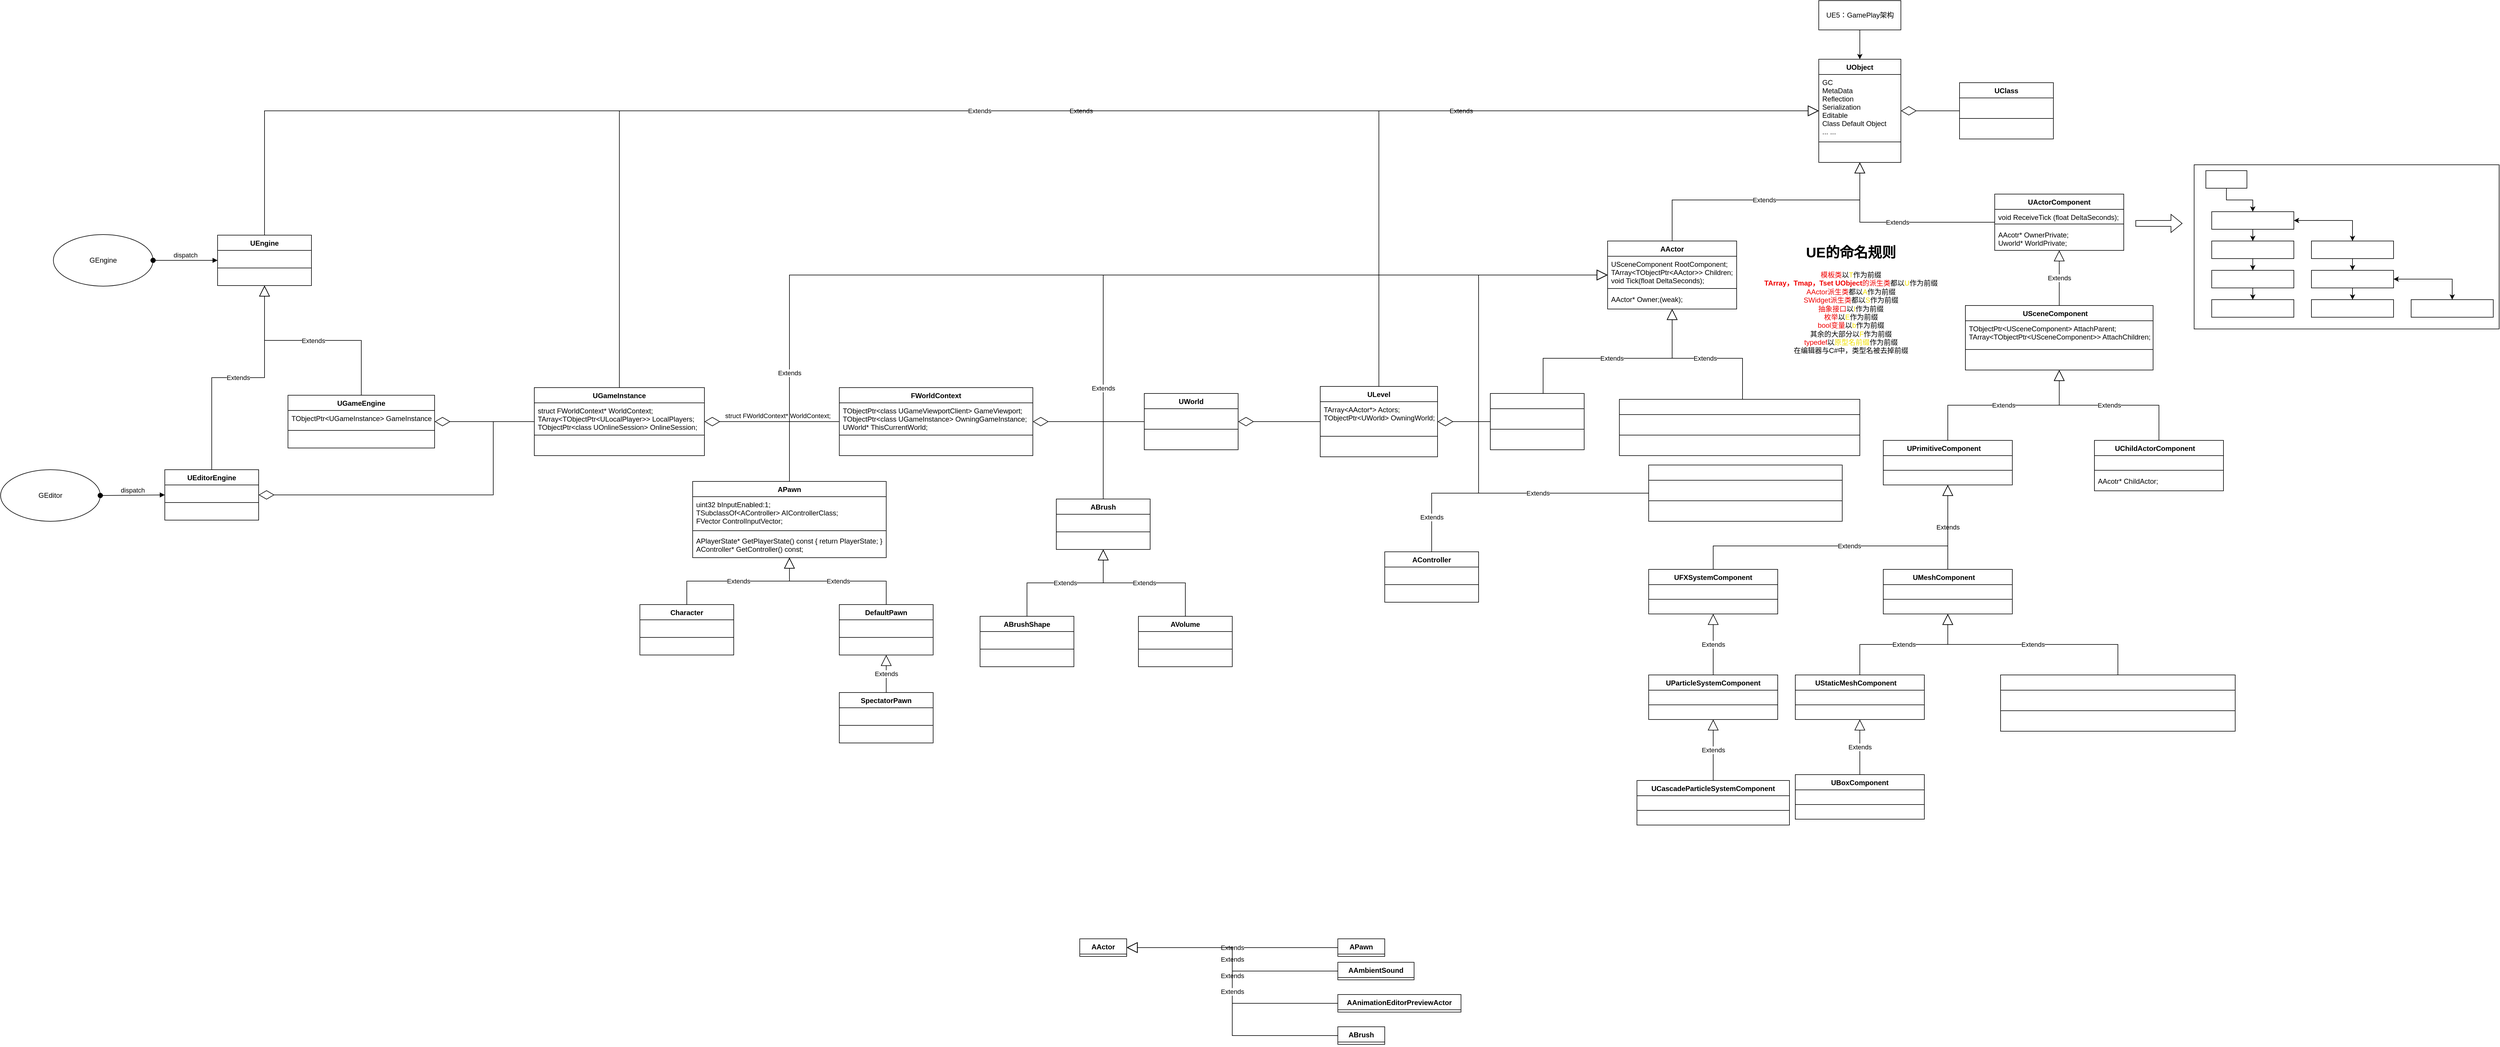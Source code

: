 <mxfile version="20.2.7" type="github">
  <diagram id="C5RBs43oDa-KdzZeNtuy" name="Page-1">
    <mxGraphModel dx="3339" dy="452" grid="1" gridSize="10" guides="0" tooltips="1" connect="1" arrows="1" fold="1" page="1" pageScale="1" pageWidth="827" pageHeight="1169" math="0" shadow="0">
      <root>
        <mxCell id="WIyWlLk6GJQsqaUBKTNV-0" />
        <mxCell id="WIyWlLk6GJQsqaUBKTNV-1" parent="WIyWlLk6GJQsqaUBKTNV-0" />
        <mxCell id="JBzvTZdr12KHgHO6GsRZ-7" style="edgeStyle=orthogonalEdgeStyle;rounded=0;orthogonalLoop=1;jettySize=auto;html=1;entryX=0.5;entryY=0;entryDx=0;entryDy=0;" parent="WIyWlLk6GJQsqaUBKTNV-1" source="JBzvTZdr12KHgHO6GsRZ-0" target="JBzvTZdr12KHgHO6GsRZ-3" edge="1">
          <mxGeometry relative="1" as="geometry" />
        </mxCell>
        <mxCell id="JBzvTZdr12KHgHO6GsRZ-0" value="UE5：GamePlay架构" style="html=1;" parent="WIyWlLk6GJQsqaUBKTNV-1" vertex="1">
          <mxGeometry x="760" y="140" width="140" height="50" as="geometry" />
        </mxCell>
        <mxCell id="JBzvTZdr12KHgHO6GsRZ-3" value="UObject" style="swimlane;fontStyle=1;align=center;verticalAlign=top;childLayout=stackLayout;horizontal=1;startSize=26;horizontalStack=0;resizeParent=1;resizeParentMax=0;resizeLast=0;collapsible=1;marginBottom=0;" parent="WIyWlLk6GJQsqaUBKTNV-1" vertex="1">
          <mxGeometry x="760" y="240" width="140" height="176" as="geometry">
            <mxRectangle x="760" y="240" width="90" height="30" as="alternateBounds" />
          </mxGeometry>
        </mxCell>
        <mxCell id="JBzvTZdr12KHgHO6GsRZ-4" value="GC&#xa;MetaData&#xa;Reflection&#xa;Serialization&#xa;Editable&#xa;Class Default Object&#xa;... ..." style="text;strokeColor=none;fillColor=none;align=left;verticalAlign=top;spacingLeft=4;spacingRight=4;overflow=hidden;rotatable=0;points=[[0,0.5],[1,0.5]];portConstraint=eastwest;" parent="JBzvTZdr12KHgHO6GsRZ-3" vertex="1">
          <mxGeometry y="26" width="140" height="110" as="geometry" />
        </mxCell>
        <mxCell id="JBzvTZdr12KHgHO6GsRZ-5" value="" style="line;strokeWidth=1;fillColor=none;align=left;verticalAlign=middle;spacingTop=-1;spacingLeft=3;spacingRight=3;rotatable=0;labelPosition=right;points=[];portConstraint=eastwest;" parent="JBzvTZdr12KHgHO6GsRZ-3" vertex="1">
          <mxGeometry y="136" width="140" height="10" as="geometry" />
        </mxCell>
        <mxCell id="MUJ9W9dtiulzGYs3bQJl-16" value=" " style="text;strokeColor=none;fillColor=none;align=left;verticalAlign=top;spacingLeft=4;spacingRight=4;overflow=hidden;rotatable=0;points=[[0,0.5],[1,0.5]];portConstraint=eastwest;" parent="JBzvTZdr12KHgHO6GsRZ-3" vertex="1">
          <mxGeometry y="146" width="140" height="30" as="geometry" />
        </mxCell>
        <mxCell id="JBzvTZdr12KHgHO6GsRZ-8" value="" style="endArrow=diamondThin;endFill=0;endSize=24;html=1;rounded=0;entryX=1;entryY=0.5;entryDx=0;entryDy=0;exitX=0;exitY=0.5;exitDx=0;exitDy=0;edgeStyle=orthogonalEdgeStyle;" parent="WIyWlLk6GJQsqaUBKTNV-1" source="JBzvTZdr12KHgHO6GsRZ-9" target="JBzvTZdr12KHgHO6GsRZ-3" edge="1">
          <mxGeometry width="160" relative="1" as="geometry">
            <mxPoint x="1000" y="323" as="sourcePoint" />
            <mxPoint x="1110" y="310" as="targetPoint" />
          </mxGeometry>
        </mxCell>
        <mxCell id="JBzvTZdr12KHgHO6GsRZ-9" value="UClass" style="swimlane;fontStyle=1;align=center;verticalAlign=top;childLayout=stackLayout;horizontal=1;startSize=26;horizontalStack=0;resizeParent=1;resizeParentMax=0;resizeLast=0;collapsible=1;marginBottom=0;" parent="WIyWlLk6GJQsqaUBKTNV-1" vertex="1">
          <mxGeometry x="1000" y="280" width="160" height="96" as="geometry">
            <mxRectangle x="1000" y="284" width="80" height="30" as="alternateBounds" />
          </mxGeometry>
        </mxCell>
        <mxCell id="JBzvTZdr12KHgHO6GsRZ-10" value="  " style="text;strokeColor=none;fillColor=none;align=left;verticalAlign=top;spacingLeft=4;spacingRight=4;overflow=hidden;rotatable=0;points=[[0,0.5],[1,0.5]];portConstraint=eastwest;" parent="JBzvTZdr12KHgHO6GsRZ-9" vertex="1">
          <mxGeometry y="26" width="160" height="30" as="geometry" />
        </mxCell>
        <mxCell id="JBzvTZdr12KHgHO6GsRZ-11" value="" style="line;strokeWidth=1;fillColor=none;align=left;verticalAlign=middle;spacingTop=-1;spacingLeft=3;spacingRight=3;rotatable=0;labelPosition=right;points=[];portConstraint=eastwest;" parent="JBzvTZdr12KHgHO6GsRZ-9" vertex="1">
          <mxGeometry y="56" width="160" height="10" as="geometry" />
        </mxCell>
        <mxCell id="JBzvTZdr12KHgHO6GsRZ-12" value="  " style="text;strokeColor=none;fillColor=none;align=left;verticalAlign=top;spacingLeft=4;spacingRight=4;overflow=hidden;rotatable=0;points=[[0,0.5],[1,0.5]];portConstraint=eastwest;" parent="JBzvTZdr12KHgHO6GsRZ-9" vertex="1">
          <mxGeometry y="66" width="160" height="30" as="geometry" />
        </mxCell>
        <mxCell id="JBzvTZdr12KHgHO6GsRZ-13" value="AActor" style="swimlane;fontStyle=1;align=center;verticalAlign=top;childLayout=stackLayout;horizontal=1;startSize=26;horizontalStack=0;resizeParent=1;resizeParentMax=0;resizeLast=0;collapsible=1;marginBottom=0;" parent="WIyWlLk6GJQsqaUBKTNV-1" vertex="1">
          <mxGeometry x="400" y="550" width="220" height="116" as="geometry">
            <mxRectangle x="400" y="550" width="80" height="30" as="alternateBounds" />
          </mxGeometry>
        </mxCell>
        <mxCell id="JBzvTZdr12KHgHO6GsRZ-14" value="USceneComponent RootComponent;&#xa;TArray&lt;TObjectPtr&lt;AActor&gt;&gt; Children;&#xa;void Tick(float DeltaSeconds);" style="text;strokeColor=none;fillColor=none;align=left;verticalAlign=top;spacingLeft=4;spacingRight=4;overflow=hidden;rotatable=0;points=[[0,0.5],[1,0.5]];portConstraint=eastwest;" parent="JBzvTZdr12KHgHO6GsRZ-13" vertex="1">
          <mxGeometry y="26" width="220" height="50" as="geometry" />
        </mxCell>
        <mxCell id="JBzvTZdr12KHgHO6GsRZ-15" value="" style="line;strokeWidth=1;fillColor=none;align=left;verticalAlign=middle;spacingTop=-1;spacingLeft=3;spacingRight=3;rotatable=0;labelPosition=right;points=[];portConstraint=eastwest;" parent="JBzvTZdr12KHgHO6GsRZ-13" vertex="1">
          <mxGeometry y="76" width="220" height="10" as="geometry" />
        </mxCell>
        <mxCell id="JBzvTZdr12KHgHO6GsRZ-16" value="AActor* Owner;(weak);" style="text;strokeColor=none;fillColor=none;align=left;verticalAlign=top;spacingLeft=4;spacingRight=4;overflow=hidden;rotatable=0;points=[[0,0.5],[1,0.5]];portConstraint=eastwest;" parent="JBzvTZdr12KHgHO6GsRZ-13" vertex="1">
          <mxGeometry y="86" width="220" height="30" as="geometry" />
        </mxCell>
        <mxCell id="koClU784cWXa2UPkRBET-0" value="&lt;h1 style=&quot;&quot;&gt;UE的命名规则&lt;/h1&gt;&lt;div&gt;&lt;font color=&quot;#f00000&quot;&gt;模板类&lt;/font&gt;以&lt;font color=&quot;#f0e000&quot;&gt;T&lt;/font&gt;作为前缀&lt;/div&gt;&lt;div&gt;&lt;b&gt;&lt;font color=&quot;#f00000&quot;&gt;TArray，Tmap，Tset UObject&lt;/font&gt;&lt;/b&gt;&lt;font color=&quot;#f00000&quot;&gt;的派生类&lt;/font&gt;都以&lt;font color=&quot;#f0e000&quot;&gt;U&lt;/font&gt;作为前缀&lt;/div&gt;&lt;div&gt;&lt;font color=&quot;#f00000&quot;&gt;AActor派生类&lt;/font&gt;都以&lt;font color=&quot;#f0e000&quot;&gt;A&lt;/font&gt;作为前缀&lt;/div&gt;&lt;div&gt;&lt;font color=&quot;#f00000&quot;&gt;SWidget派生类&lt;/font&gt;都以&lt;font color=&quot;#f0e000&quot;&gt;S&lt;/font&gt;作为前缀&lt;/div&gt;&lt;div&gt;&lt;font color=&quot;#f00000&quot;&gt;抽象接口&lt;/font&gt;以&lt;font color=&quot;#f0e000&quot;&gt;I&lt;/font&gt;作为前缀&lt;/div&gt;&lt;div&gt;&lt;font color=&quot;#f00000&quot;&gt;枚举&lt;/font&gt;以&lt;font color=&quot;#f0e000&quot;&gt;E&lt;/font&gt;作为前缀&lt;/div&gt;&lt;div&gt;&lt;font color=&quot;#f00000&quot;&gt;bool变量&lt;/font&gt;以&lt;font color=&quot;#f0e000&quot;&gt;b&lt;/font&gt;作为前缀&lt;/div&gt;&lt;div&gt;其余的大部分以&lt;font color=&quot;#f0e000&quot;&gt;F&lt;/font&gt;作为前缀&lt;/div&gt;&lt;div&gt;&lt;font color=&quot;#f00000&quot;&gt;typedef&lt;/font&gt;以&lt;font color=&quot;#f0e000&quot;&gt;原型名前缀&lt;/font&gt;作为前缀&lt;/div&gt;&lt;div&gt;在编辑器与C#中，类型名被去掉前缀&lt;/div&gt;" style="text;html=1;strokeColor=none;fillColor=none;spacing=5;spacingTop=-20;whiteSpace=wrap;overflow=hidden;rounded=0;align=center;" parent="WIyWlLk6GJQsqaUBKTNV-1" vertex="1">
          <mxGeometry x="660" y="550" width="310" height="200" as="geometry" />
        </mxCell>
        <mxCell id="koClU784cWXa2UPkRBET-2" value="UActorComponent" style="swimlane;fontStyle=1;align=center;verticalAlign=top;childLayout=stackLayout;horizontal=1;startSize=26;horizontalStack=0;resizeParent=1;resizeParentMax=0;resizeLast=0;collapsible=1;marginBottom=0;" parent="WIyWlLk6GJQsqaUBKTNV-1" vertex="1">
          <mxGeometry x="1060" y="470" width="220" height="96" as="geometry">
            <mxRectangle x="1060" y="572" width="150" height="30" as="alternateBounds" />
          </mxGeometry>
        </mxCell>
        <mxCell id="koClU784cWXa2UPkRBET-3" value="void ReceiveTick (float DeltaSeconds);" style="text;strokeColor=none;fillColor=none;align=left;verticalAlign=top;spacingLeft=4;spacingRight=4;overflow=hidden;rotatable=0;points=[[0,0.5],[1,0.5]];portConstraint=eastwest;" parent="koClU784cWXa2UPkRBET-2" vertex="1">
          <mxGeometry y="26" width="220" height="20" as="geometry" />
        </mxCell>
        <mxCell id="koClU784cWXa2UPkRBET-4" value="" style="line;strokeWidth=1;fillColor=none;align=left;verticalAlign=middle;spacingTop=-1;spacingLeft=3;spacingRight=3;rotatable=0;labelPosition=right;points=[];portConstraint=eastwest;" parent="koClU784cWXa2UPkRBET-2" vertex="1">
          <mxGeometry y="46" width="220" height="10" as="geometry" />
        </mxCell>
        <mxCell id="koClU784cWXa2UPkRBET-5" value="AAcotr* OwnerPrivate;&#xa;Uworld* WorldPrivate;" style="text;strokeColor=none;fillColor=none;align=left;verticalAlign=top;spacingLeft=4;spacingRight=4;overflow=hidden;rotatable=0;points=[[0,0.5],[1,0.5]];portConstraint=eastwest;" parent="koClU784cWXa2UPkRBET-2" vertex="1">
          <mxGeometry y="56" width="220" height="40" as="geometry" />
        </mxCell>
        <mxCell id="koClU784cWXa2UPkRBET-9" value="USceneComponent    " style="swimlane;fontStyle=1;align=center;verticalAlign=top;childLayout=stackLayout;horizontal=1;startSize=26;horizontalStack=0;resizeParent=1;resizeParentMax=0;resizeLast=0;collapsible=1;marginBottom=0;" parent="WIyWlLk6GJQsqaUBKTNV-1" vertex="1">
          <mxGeometry x="1010" y="660" width="320" height="110" as="geometry" />
        </mxCell>
        <mxCell id="koClU784cWXa2UPkRBET-10" value="TObjectPtr&lt;USceneComponent&gt; AttachParent;&#xa;TArray&lt;TObjectPtr&lt;USceneComponent&gt;&gt; AttachChildren;" style="text;strokeColor=none;fillColor=none;align=left;verticalAlign=top;spacingLeft=4;spacingRight=4;overflow=hidden;rotatable=0;points=[[0,0.5],[1,0.5]];portConstraint=eastwest;" parent="koClU784cWXa2UPkRBET-9" vertex="1">
          <mxGeometry y="26" width="320" height="44" as="geometry" />
        </mxCell>
        <mxCell id="koClU784cWXa2UPkRBET-11" value="" style="line;strokeWidth=1;fillColor=none;align=left;verticalAlign=middle;spacingTop=-1;spacingLeft=3;spacingRight=3;rotatable=0;labelPosition=right;points=[];portConstraint=eastwest;" parent="koClU784cWXa2UPkRBET-9" vertex="1">
          <mxGeometry y="70" width="320" height="10" as="geometry" />
        </mxCell>
        <mxCell id="MUJ9W9dtiulzGYs3bQJl-30" value=" " style="text;strokeColor=none;fillColor=none;align=left;verticalAlign=top;spacingLeft=4;spacingRight=4;overflow=hidden;rotatable=0;points=[[0,0.5],[1,0.5]];portConstraint=eastwest;" parent="koClU784cWXa2UPkRBET-9" vertex="1">
          <mxGeometry y="80" width="320" height="30" as="geometry" />
        </mxCell>
        <mxCell id="koClU784cWXa2UPkRBET-14" value="UPrimitiveComponent    " style="swimlane;fontStyle=1;align=center;verticalAlign=top;childLayout=stackLayout;horizontal=1;startSize=26;horizontalStack=0;resizeParent=1;resizeParentMax=0;resizeLast=0;collapsible=1;marginBottom=0;" parent="WIyWlLk6GJQsqaUBKTNV-1" vertex="1">
          <mxGeometry x="870" y="890" width="220" height="76" as="geometry">
            <mxRectangle x="870" y="890" width="180" height="30" as="alternateBounds" />
          </mxGeometry>
        </mxCell>
        <mxCell id="koClU784cWXa2UPkRBET-15" value=" " style="text;strokeColor=none;fillColor=none;align=left;verticalAlign=top;spacingLeft=4;spacingRight=4;overflow=hidden;rotatable=0;points=[[0,0.5],[1,0.5]];portConstraint=eastwest;" parent="koClU784cWXa2UPkRBET-14" vertex="1">
          <mxGeometry y="26" width="220" height="20" as="geometry" />
        </mxCell>
        <mxCell id="koClU784cWXa2UPkRBET-16" value="" style="line;strokeWidth=1;fillColor=none;align=left;verticalAlign=middle;spacingTop=-1;spacingLeft=3;spacingRight=3;rotatable=0;labelPosition=right;points=[];portConstraint=eastwest;" parent="koClU784cWXa2UPkRBET-14" vertex="1">
          <mxGeometry y="46" width="220" height="10" as="geometry" />
        </mxCell>
        <mxCell id="koClU784cWXa2UPkRBET-17" value=" " style="text;strokeColor=none;fillColor=none;align=left;verticalAlign=top;spacingLeft=4;spacingRight=4;overflow=hidden;rotatable=0;points=[[0,0.5],[1,0.5]];portConstraint=eastwest;" parent="koClU784cWXa2UPkRBET-14" vertex="1">
          <mxGeometry y="56" width="220" height="20" as="geometry" />
        </mxCell>
        <mxCell id="koClU784cWXa2UPkRBET-19" value="UChildActorComponent    " style="swimlane;fontStyle=1;align=center;verticalAlign=top;childLayout=stackLayout;horizontal=1;startSize=26;horizontalStack=0;resizeParent=1;resizeParentMax=0;resizeLast=0;collapsible=1;marginBottom=0;" parent="WIyWlLk6GJQsqaUBKTNV-1" vertex="1">
          <mxGeometry x="1230" y="890" width="220" height="86" as="geometry" />
        </mxCell>
        <mxCell id="koClU784cWXa2UPkRBET-20" value=" " style="text;strokeColor=none;fillColor=none;align=left;verticalAlign=top;spacingLeft=4;spacingRight=4;overflow=hidden;rotatable=0;points=[[0,0.5],[1,0.5]];portConstraint=eastwest;" parent="koClU784cWXa2UPkRBET-19" vertex="1">
          <mxGeometry y="26" width="220" height="20" as="geometry" />
        </mxCell>
        <mxCell id="koClU784cWXa2UPkRBET-21" value="" style="line;strokeWidth=1;fillColor=none;align=left;verticalAlign=middle;spacingTop=-1;spacingLeft=3;spacingRight=3;rotatable=0;labelPosition=right;points=[];portConstraint=eastwest;" parent="koClU784cWXa2UPkRBET-19" vertex="1">
          <mxGeometry y="46" width="220" height="10" as="geometry" />
        </mxCell>
        <mxCell id="koClU784cWXa2UPkRBET-22" value="AAcotr* ChildActor;" style="text;strokeColor=none;fillColor=none;align=left;verticalAlign=top;spacingLeft=4;spacingRight=4;overflow=hidden;rotatable=0;points=[[0,0.5],[1,0.5]];portConstraint=eastwest;" parent="koClU784cWXa2UPkRBET-19" vertex="1">
          <mxGeometry y="56" width="220" height="30" as="geometry" />
        </mxCell>
        <mxCell id="koClU784cWXa2UPkRBET-24" value="UMeshComponent    " style="swimlane;fontStyle=1;align=center;verticalAlign=top;childLayout=stackLayout;horizontal=1;startSize=26;horizontalStack=0;resizeParent=1;resizeParentMax=0;resizeLast=0;collapsible=1;marginBottom=0;" parent="WIyWlLk6GJQsqaUBKTNV-1" vertex="1">
          <mxGeometry x="870" y="1110" width="220" height="76" as="geometry" />
        </mxCell>
        <mxCell id="koClU784cWXa2UPkRBET-25" value=" " style="text;strokeColor=none;fillColor=none;align=left;verticalAlign=top;spacingLeft=4;spacingRight=4;overflow=hidden;rotatable=0;points=[[0,0.5],[1,0.5]];portConstraint=eastwest;" parent="koClU784cWXa2UPkRBET-24" vertex="1">
          <mxGeometry y="26" width="220" height="20" as="geometry" />
        </mxCell>
        <mxCell id="koClU784cWXa2UPkRBET-26" value="" style="line;strokeWidth=1;fillColor=none;align=left;verticalAlign=middle;spacingTop=-1;spacingLeft=3;spacingRight=3;rotatable=0;labelPosition=right;points=[];portConstraint=eastwest;" parent="koClU784cWXa2UPkRBET-24" vertex="1">
          <mxGeometry y="46" width="220" height="10" as="geometry" />
        </mxCell>
        <mxCell id="koClU784cWXa2UPkRBET-27" value=" " style="text;strokeColor=none;fillColor=none;align=left;verticalAlign=top;spacingLeft=4;spacingRight=4;overflow=hidden;rotatable=0;points=[[0,0.5],[1,0.5]];portConstraint=eastwest;" parent="koClU784cWXa2UPkRBET-24" vertex="1">
          <mxGeometry y="56" width="220" height="20" as="geometry" />
        </mxCell>
        <mxCell id="koClU784cWXa2UPkRBET-29" value="UStaticMeshComponent    " style="swimlane;fontStyle=1;align=center;verticalAlign=top;childLayout=stackLayout;horizontal=1;startSize=26;horizontalStack=0;resizeParent=1;resizeParentMax=0;resizeLast=0;collapsible=1;marginBottom=0;" parent="WIyWlLk6GJQsqaUBKTNV-1" vertex="1">
          <mxGeometry x="720" y="1290" width="220" height="76" as="geometry" />
        </mxCell>
        <mxCell id="koClU784cWXa2UPkRBET-30" value=" " style="text;strokeColor=none;fillColor=none;align=left;verticalAlign=top;spacingLeft=4;spacingRight=4;overflow=hidden;rotatable=0;points=[[0,0.5],[1,0.5]];portConstraint=eastwest;" parent="koClU784cWXa2UPkRBET-29" vertex="1">
          <mxGeometry y="26" width="220" height="20" as="geometry" />
        </mxCell>
        <mxCell id="koClU784cWXa2UPkRBET-31" value="" style="line;strokeWidth=1;fillColor=none;align=left;verticalAlign=middle;spacingTop=-1;spacingLeft=3;spacingRight=3;rotatable=0;labelPosition=right;points=[];portConstraint=eastwest;" parent="koClU784cWXa2UPkRBET-29" vertex="1">
          <mxGeometry y="46" width="220" height="10" as="geometry" />
        </mxCell>
        <mxCell id="koClU784cWXa2UPkRBET-32" value=" " style="text;strokeColor=none;fillColor=none;align=left;verticalAlign=top;spacingLeft=4;spacingRight=4;overflow=hidden;rotatable=0;points=[[0,0.5],[1,0.5]];portConstraint=eastwest;" parent="koClU784cWXa2UPkRBET-29" vertex="1">
          <mxGeometry y="56" width="220" height="20" as="geometry" />
        </mxCell>
        <mxCell id="koClU784cWXa2UPkRBET-40" value="USkinnedMeshComponent" style="swimlane;fontStyle=1;align=center;verticalAlign=top;childLayout=stackLayout;horizontal=1;startSize=26;horizontalStack=0;resizeParent=1;resizeParentMax=0;resizeLast=0;collapsible=1;marginBottom=0;fontColor=#FFFFFF;" parent="WIyWlLk6GJQsqaUBKTNV-1" vertex="1">
          <mxGeometry x="1070" y="1290" width="400" height="96" as="geometry" />
        </mxCell>
        <mxCell id="koClU784cWXa2UPkRBET-41" value="TWeakObjectPtr&lt;USkinnedMeshComponent&gt; MasterPoseComponent;&#xa;void FAnimationRecorderManager::Tick(float DeltaTime);&#xa;" style="text;strokeColor=none;fillColor=none;align=left;verticalAlign=top;spacingLeft=4;spacingRight=4;overflow=hidden;rotatable=0;points=[[0,0.5],[1,0.5]];portConstraint=eastwest;fontColor=#FFFFFF;" parent="koClU784cWXa2UPkRBET-40" vertex="1">
          <mxGeometry y="26" width="400" height="30" as="geometry" />
        </mxCell>
        <mxCell id="koClU784cWXa2UPkRBET-42" value="" style="line;strokeWidth=1;fillColor=none;align=left;verticalAlign=middle;spacingTop=-1;spacingLeft=3;spacingRight=3;rotatable=0;labelPosition=right;points=[];portConstraint=eastwest;fontColor=#F0E000;" parent="koClU784cWXa2UPkRBET-40" vertex="1">
          <mxGeometry y="56" width="400" height="10" as="geometry" />
        </mxCell>
        <mxCell id="koClU784cWXa2UPkRBET-43" value=" " style="text;strokeColor=none;fillColor=none;align=left;verticalAlign=top;spacingLeft=4;spacingRight=4;overflow=hidden;rotatable=0;points=[[0,0.5],[1,0.5]];portConstraint=eastwest;fontColor=#FFFFFF;" parent="koClU784cWXa2UPkRBET-40" vertex="1">
          <mxGeometry y="66" width="400" height="30" as="geometry" />
        </mxCell>
        <mxCell id="koClU784cWXa2UPkRBET-45" value="epic" style="whiteSpace=wrap;html=1;fontColor=#FFFFFF;container=1;" parent="WIyWlLk6GJQsqaUBKTNV-1" vertex="1">
          <mxGeometry x="1400" y="420" width="520" height="280" as="geometry" />
        </mxCell>
        <mxCell id="koClU784cWXa2UPkRBET-46" value="Actor" style="rounded=0;whiteSpace=wrap;html=1;fontColor=#FFFFFF;" parent="koClU784cWXa2UPkRBET-45" vertex="1">
          <mxGeometry x="20" y="10" width="70" height="30" as="geometry" />
        </mxCell>
        <mxCell id="koClU784cWXa2UPkRBET-48" value="（Scene Component）&lt;br&gt;Root Component" style="whiteSpace=wrap;html=1;fontColor=#FFFFFF;rounded=0;" parent="koClU784cWXa2UPkRBET-45" vertex="1">
          <mxGeometry x="30" y="80" width="140" height="30" as="geometry" />
        </mxCell>
        <mxCell id="koClU784cWXa2UPkRBET-49" value="" style="edgeStyle=orthogonalEdgeStyle;rounded=0;orthogonalLoop=1;jettySize=auto;html=1;fontColor=#FFFFFF;" parent="koClU784cWXa2UPkRBET-45" source="koClU784cWXa2UPkRBET-46" target="koClU784cWXa2UPkRBET-48" edge="1">
          <mxGeometry relative="1" as="geometry" />
        </mxCell>
        <mxCell id="koClU784cWXa2UPkRBET-50" value="Actor Component" style="whiteSpace=wrap;html=1;fontColor=#FFFFFF;rounded=0;" parent="koClU784cWXa2UPkRBET-45" vertex="1">
          <mxGeometry x="30" y="130" width="140" height="30" as="geometry" />
        </mxCell>
        <mxCell id="koClU784cWXa2UPkRBET-51" value="" style="edgeStyle=orthogonalEdgeStyle;rounded=0;orthogonalLoop=1;jettySize=auto;html=1;fontColor=#FFFFFF;" parent="koClU784cWXa2UPkRBET-45" source="koClU784cWXa2UPkRBET-48" target="koClU784cWXa2UPkRBET-50" edge="1">
          <mxGeometry relative="1" as="geometry" />
        </mxCell>
        <mxCell id="koClU784cWXa2UPkRBET-52" value="Actor Component" style="whiteSpace=wrap;html=1;fontColor=#FFFFFF;rounded=0;" parent="koClU784cWXa2UPkRBET-45" vertex="1">
          <mxGeometry x="30" y="180" width="140" height="30" as="geometry" />
        </mxCell>
        <mxCell id="koClU784cWXa2UPkRBET-53" value="" style="edgeStyle=orthogonalEdgeStyle;rounded=0;orthogonalLoop=1;jettySize=auto;html=1;fontColor=#FFFFFF;" parent="koClU784cWXa2UPkRBET-45" source="koClU784cWXa2UPkRBET-50" target="koClU784cWXa2UPkRBET-52" edge="1">
          <mxGeometry relative="1" as="geometry" />
        </mxCell>
        <mxCell id="koClU784cWXa2UPkRBET-54" value="... ..." style="whiteSpace=wrap;html=1;fontColor=#FFFFFF;rounded=0;" parent="koClU784cWXa2UPkRBET-45" vertex="1">
          <mxGeometry x="30" y="230" width="140" height="30" as="geometry" />
        </mxCell>
        <mxCell id="koClU784cWXa2UPkRBET-55" value="" style="edgeStyle=orthogonalEdgeStyle;rounded=0;orthogonalLoop=1;jettySize=auto;html=1;fontColor=#FFFFFF;" parent="koClU784cWXa2UPkRBET-45" source="koClU784cWXa2UPkRBET-52" target="koClU784cWXa2UPkRBET-54" edge="1">
          <mxGeometry relative="1" as="geometry" />
        </mxCell>
        <mxCell id="koClU784cWXa2UPkRBET-63" style="edgeStyle=orthogonalEdgeStyle;rounded=0;orthogonalLoop=1;jettySize=auto;html=1;exitX=0.5;exitY=0;exitDx=0;exitDy=0;entryX=1;entryY=0.5;entryDx=0;entryDy=0;fontColor=#FFFFFF;" parent="koClU784cWXa2UPkRBET-45" source="koClU784cWXa2UPkRBET-57" target="koClU784cWXa2UPkRBET-48" edge="1">
          <mxGeometry relative="1" as="geometry" />
        </mxCell>
        <mxCell id="koClU784cWXa2UPkRBET-57" value="Scene Component" style="whiteSpace=wrap;html=1;fontColor=#FFFFFF;rounded=0;" parent="koClU784cWXa2UPkRBET-45" vertex="1">
          <mxGeometry x="200" y="130" width="140" height="30" as="geometry" />
        </mxCell>
        <mxCell id="koClU784cWXa2UPkRBET-58" value="" style="edgeStyle=orthogonalEdgeStyle;rounded=0;orthogonalLoop=1;jettySize=auto;html=1;fontColor=#FFFFFF;" parent="koClU784cWXa2UPkRBET-45" source="koClU784cWXa2UPkRBET-48" target="koClU784cWXa2UPkRBET-57" edge="1">
          <mxGeometry relative="1" as="geometry" />
        </mxCell>
        <mxCell id="koClU784cWXa2UPkRBET-59" value="Scene Component" style="whiteSpace=wrap;html=1;fontColor=#FFFFFF;rounded=0;" parent="koClU784cWXa2UPkRBET-45" vertex="1">
          <mxGeometry x="200" y="180" width="140" height="30" as="geometry" />
        </mxCell>
        <mxCell id="koClU784cWXa2UPkRBET-60" value="" style="edgeStyle=orthogonalEdgeStyle;rounded=0;orthogonalLoop=1;jettySize=auto;html=1;fontColor=#FFFFFF;" parent="koClU784cWXa2UPkRBET-45" source="koClU784cWXa2UPkRBET-57" target="koClU784cWXa2UPkRBET-59" edge="1">
          <mxGeometry relative="1" as="geometry" />
        </mxCell>
        <mxCell id="koClU784cWXa2UPkRBET-61" value="Scene Component" style="whiteSpace=wrap;html=1;fontColor=#FFFFFF;rounded=0;" parent="koClU784cWXa2UPkRBET-45" vertex="1">
          <mxGeometry x="200" y="230" width="140" height="30" as="geometry" />
        </mxCell>
        <mxCell id="koClU784cWXa2UPkRBET-62" value="" style="edgeStyle=orthogonalEdgeStyle;rounded=0;orthogonalLoop=1;jettySize=auto;html=1;fontColor=#FFFFFF;" parent="koClU784cWXa2UPkRBET-45" source="koClU784cWXa2UPkRBET-59" target="koClU784cWXa2UPkRBET-61" edge="1">
          <mxGeometry relative="1" as="geometry" />
        </mxCell>
        <mxCell id="koClU784cWXa2UPkRBET-66" style="edgeStyle=orthogonalEdgeStyle;rounded=0;orthogonalLoop=1;jettySize=auto;html=1;exitX=0.5;exitY=0;exitDx=0;exitDy=0;entryX=1;entryY=0.5;entryDx=0;entryDy=0;fontColor=#FFFFFF;" parent="koClU784cWXa2UPkRBET-45" source="koClU784cWXa2UPkRBET-64" target="koClU784cWXa2UPkRBET-59" edge="1">
          <mxGeometry relative="1" as="geometry" />
        </mxCell>
        <mxCell id="koClU784cWXa2UPkRBET-64" value="Scene Component" style="whiteSpace=wrap;html=1;fontColor=#FFFFFF;rounded=0;" parent="koClU784cWXa2UPkRBET-45" vertex="1">
          <mxGeometry x="370" y="230" width="140" height="30" as="geometry" />
        </mxCell>
        <mxCell id="koClU784cWXa2UPkRBET-65" value="" style="edgeStyle=orthogonalEdgeStyle;rounded=0;orthogonalLoop=1;jettySize=auto;html=1;fontColor=#FFFFFF;" parent="koClU784cWXa2UPkRBET-45" source="koClU784cWXa2UPkRBET-59" target="koClU784cWXa2UPkRBET-64" edge="1">
          <mxGeometry relative="1" as="geometry" />
        </mxCell>
        <mxCell id="koClU784cWXa2UPkRBET-67" value="" style="shape=flexArrow;endArrow=classic;html=1;rounded=0;fontColor=#FFFFFF;" parent="WIyWlLk6GJQsqaUBKTNV-1" edge="1">
          <mxGeometry width="50" height="50" relative="1" as="geometry">
            <mxPoint x="1300" y="520" as="sourcePoint" />
            <mxPoint x="1380" y="520" as="targetPoint" />
          </mxGeometry>
        </mxCell>
        <mxCell id="koClU784cWXa2UPkRBET-68" value="UParticleSystemComponent" style="swimlane;fontStyle=1;align=center;verticalAlign=top;childLayout=stackLayout;horizontal=1;startSize=26;horizontalStack=0;resizeParent=1;resizeParentMax=0;resizeLast=0;collapsible=1;marginBottom=0;" parent="WIyWlLk6GJQsqaUBKTNV-1" vertex="1">
          <mxGeometry x="470" y="1290" width="220" height="76" as="geometry">
            <mxRectangle x="470" y="1290" width="200" height="30" as="alternateBounds" />
          </mxGeometry>
        </mxCell>
        <mxCell id="koClU784cWXa2UPkRBET-69" value=" " style="text;strokeColor=none;fillColor=none;align=left;verticalAlign=top;spacingLeft=4;spacingRight=4;overflow=hidden;rotatable=0;points=[[0,0.5],[1,0.5]];portConstraint=eastwest;" parent="koClU784cWXa2UPkRBET-68" vertex="1">
          <mxGeometry y="26" width="220" height="20" as="geometry" />
        </mxCell>
        <mxCell id="koClU784cWXa2UPkRBET-70" value="" style="line;strokeWidth=1;fillColor=none;align=left;verticalAlign=middle;spacingTop=-1;spacingLeft=3;spacingRight=3;rotatable=0;labelPosition=right;points=[];portConstraint=eastwest;" parent="koClU784cWXa2UPkRBET-68" vertex="1">
          <mxGeometry y="46" width="220" height="10" as="geometry" />
        </mxCell>
        <mxCell id="koClU784cWXa2UPkRBET-71" value=" " style="text;strokeColor=none;fillColor=none;align=left;verticalAlign=top;spacingLeft=4;spacingRight=4;overflow=hidden;rotatable=0;points=[[0,0.5],[1,0.5]];portConstraint=eastwest;" parent="koClU784cWXa2UPkRBET-68" vertex="1">
          <mxGeometry y="56" width="220" height="20" as="geometry" />
        </mxCell>
        <mxCell id="koClU784cWXa2UPkRBET-73" value="UBoxComponent" style="swimlane;fontStyle=1;align=center;verticalAlign=top;childLayout=stackLayout;horizontal=1;startSize=26;horizontalStack=0;resizeParent=1;resizeParentMax=0;resizeLast=0;collapsible=1;marginBottom=0;" parent="WIyWlLk6GJQsqaUBKTNV-1" vertex="1">
          <mxGeometry x="720" y="1460" width="220" height="76" as="geometry" />
        </mxCell>
        <mxCell id="koClU784cWXa2UPkRBET-74" value=" " style="text;strokeColor=none;fillColor=none;align=left;verticalAlign=top;spacingLeft=4;spacingRight=4;overflow=hidden;rotatable=0;points=[[0,0.5],[1,0.5]];portConstraint=eastwest;" parent="koClU784cWXa2UPkRBET-73" vertex="1">
          <mxGeometry y="26" width="220" height="20" as="geometry" />
        </mxCell>
        <mxCell id="koClU784cWXa2UPkRBET-75" value="" style="line;strokeWidth=1;fillColor=none;align=left;verticalAlign=middle;spacingTop=-1;spacingLeft=3;spacingRight=3;rotatable=0;labelPosition=right;points=[];portConstraint=eastwest;" parent="koClU784cWXa2UPkRBET-73" vertex="1">
          <mxGeometry y="46" width="220" height="10" as="geometry" />
        </mxCell>
        <mxCell id="koClU784cWXa2UPkRBET-76" value=" " style="text;strokeColor=none;fillColor=none;align=left;verticalAlign=top;spacingLeft=4;spacingRight=4;overflow=hidden;rotatable=0;points=[[0,0.5],[1,0.5]];portConstraint=eastwest;" parent="koClU784cWXa2UPkRBET-73" vertex="1">
          <mxGeometry y="56" width="220" height="20" as="geometry" />
        </mxCell>
        <mxCell id="koClU784cWXa2UPkRBET-78" value="ULevel" style="swimlane;fontStyle=1;align=center;verticalAlign=top;childLayout=stackLayout;horizontal=1;startSize=26;horizontalStack=0;resizeParent=1;resizeParentMax=0;resizeLast=0;collapsible=1;marginBottom=0;" parent="WIyWlLk6GJQsqaUBKTNV-1" vertex="1">
          <mxGeometry x="-90" y="798" width="200" height="120" as="geometry">
            <mxRectangle x="-220" y="761" width="80" height="30" as="alternateBounds" />
          </mxGeometry>
        </mxCell>
        <mxCell id="koClU784cWXa2UPkRBET-79" value="TArray&lt;AActor*&gt; Actors;&#xa;TObjectPtr&lt;UWorld&gt; OwningWorld;" style="text;strokeColor=none;fillColor=none;align=left;verticalAlign=top;spacingLeft=4;spacingRight=4;overflow=hidden;rotatable=0;points=[[0,0.5],[1,0.5]];portConstraint=eastwest;" parent="koClU784cWXa2UPkRBET-78" vertex="1">
          <mxGeometry y="26" width="200" height="54" as="geometry" />
        </mxCell>
        <mxCell id="koClU784cWXa2UPkRBET-80" value="" style="line;strokeWidth=1;fillColor=none;align=left;verticalAlign=middle;spacingTop=-1;spacingLeft=3;spacingRight=3;rotatable=0;labelPosition=right;points=[];portConstraint=eastwest;" parent="koClU784cWXa2UPkRBET-78" vertex="1">
          <mxGeometry y="80" width="200" height="10" as="geometry" />
        </mxCell>
        <mxCell id="koClU784cWXa2UPkRBET-81" value=" " style="text;strokeColor=none;fillColor=none;align=left;verticalAlign=top;spacingLeft=4;spacingRight=4;overflow=hidden;rotatable=0;points=[[0,0.5],[1,0.5]];portConstraint=eastwest;" parent="koClU784cWXa2UPkRBET-78" vertex="1">
          <mxGeometry y="90" width="200" height="30" as="geometry" />
        </mxCell>
        <mxCell id="koClU784cWXa2UPkRBET-83" value="" style="endArrow=diamondThin;endFill=0;endSize=24;html=1;rounded=0;fontColor=#FFFFFF;entryX=1;entryY=0.5;entryDx=0;entryDy=0;exitX=0;exitY=0.5;exitDx=0;exitDy=0;edgeStyle=orthogonalEdgeStyle;" parent="WIyWlLk6GJQsqaUBKTNV-1" source="koClU784cWXa2UPkRBET-84" target="koClU784cWXa2UPkRBET-78" edge="1">
          <mxGeometry width="160" relative="1" as="geometry">
            <mxPoint x="-60" y="828" as="sourcePoint" />
            <mxPoint x="80" y="810" as="targetPoint" />
          </mxGeometry>
        </mxCell>
        <mxCell id="koClU784cWXa2UPkRBET-84" value="ALevelScriptActor" style="swimlane;fontStyle=1;align=center;verticalAlign=top;childLayout=stackLayout;horizontal=1;startSize=26;horizontalStack=0;resizeParent=1;resizeParentMax=0;resizeLast=0;collapsible=1;marginBottom=0;fontColor=#FFFFFF;" parent="WIyWlLk6GJQsqaUBKTNV-1" vertex="1">
          <mxGeometry x="200" y="810" width="160" height="96" as="geometry">
            <mxRectangle x="100" y="779" width="150" height="30" as="alternateBounds" />
          </mxGeometry>
        </mxCell>
        <mxCell id="MUJ9W9dtiulzGYs3bQJl-24" value=" " style="text;strokeColor=none;fillColor=none;align=left;verticalAlign=top;spacingLeft=4;spacingRight=4;overflow=hidden;rotatable=0;points=[[0,0.5],[1,0.5]];portConstraint=eastwest;" parent="koClU784cWXa2UPkRBET-84" vertex="1">
          <mxGeometry y="26" width="160" height="30" as="geometry" />
        </mxCell>
        <mxCell id="koClU784cWXa2UPkRBET-86" value="" style="line;strokeWidth=1;fillColor=none;align=left;verticalAlign=middle;spacingTop=-1;spacingLeft=3;spacingRight=3;rotatable=0;labelPosition=right;points=[];portConstraint=eastwest;fontColor=#FFFFFF;" parent="koClU784cWXa2UPkRBET-84" vertex="1">
          <mxGeometry y="56" width="160" height="10" as="geometry" />
        </mxCell>
        <mxCell id="koClU784cWXa2UPkRBET-87" value="unit32 bInputEnabled:1;" style="text;strokeColor=none;fillColor=none;align=left;verticalAlign=top;spacingLeft=4;spacingRight=4;overflow=hidden;rotatable=0;points=[[0,0.5],[1,0.5]];portConstraint=eastwest;fontColor=#FFFFFF;" parent="koClU784cWXa2UPkRBET-84" vertex="1">
          <mxGeometry y="66" width="160" height="30" as="geometry" />
        </mxCell>
        <mxCell id="koClU784cWXa2UPkRBET-90" value="AInfo" style="swimlane;fontStyle=1;align=center;verticalAlign=top;childLayout=stackLayout;horizontal=1;startSize=26;horizontalStack=0;resizeParent=1;resizeParentMax=0;resizeLast=0;collapsible=1;marginBottom=0;fontColor=#FFFFFF;" parent="WIyWlLk6GJQsqaUBKTNV-1" vertex="1">
          <mxGeometry x="420" y="820" width="410" height="96" as="geometry" />
        </mxCell>
        <mxCell id="MUJ9W9dtiulzGYs3bQJl-46" value=" " style="text;strokeColor=none;fillColor=none;align=left;verticalAlign=top;spacingLeft=4;spacingRight=4;overflow=hidden;rotatable=0;points=[[0,0.5],[1,0.5]];portConstraint=eastwest;" parent="koClU784cWXa2UPkRBET-90" vertex="1">
          <mxGeometry y="26" width="410" height="30" as="geometry" />
        </mxCell>
        <mxCell id="koClU784cWXa2UPkRBET-92" value="" style="line;strokeWidth=1;fillColor=none;align=left;verticalAlign=middle;spacingTop=-1;spacingLeft=3;spacingRight=3;rotatable=0;labelPosition=right;points=[];portConstraint=eastwest;fontColor=#FFFFFF;" parent="koClU784cWXa2UPkRBET-90" vertex="1">
          <mxGeometry y="56" width="410" height="10" as="geometry" />
        </mxCell>
        <mxCell id="koClU784cWXa2UPkRBET-93" value="ENGINE_API class UBillboardComponent* GetSpriteComponent() const;" style="text;strokeColor=none;fillColor=none;align=left;verticalAlign=top;spacingLeft=4;spacingRight=4;overflow=hidden;rotatable=0;points=[[0,0.5],[1,0.5]];portConstraint=eastwest;fontColor=#FFFFFF;" parent="koClU784cWXa2UPkRBET-90" vertex="1">
          <mxGeometry y="66" width="410" height="30" as="geometry" />
        </mxCell>
        <mxCell id="koClU784cWXa2UPkRBET-101" value="AWorldSettings" style="swimlane;fontStyle=1;align=center;verticalAlign=top;childLayout=stackLayout;horizontal=1;startSize=26;horizontalStack=0;resizeParent=1;resizeParentMax=0;resizeLast=0;collapsible=1;marginBottom=0;fontColor=#FFFFFF;" parent="WIyWlLk6GJQsqaUBKTNV-1" vertex="1">
          <mxGeometry x="470" y="932" width="330" height="96" as="geometry">
            <mxRectangle x="280" y="910" width="130" height="30" as="alternateBounds" />
          </mxGeometry>
        </mxCell>
        <mxCell id="koClU784cWXa2UPkRBET-102" value="TSubclassOf&lt;class AGameModeBase&gt; DefaultGameMode;" style="text;strokeColor=none;fillColor=none;align=left;verticalAlign=top;spacingLeft=4;spacingRight=4;overflow=hidden;rotatable=0;points=[[0,0.5],[1,0.5]];portConstraint=eastwest;fontColor=#FFFFFF;" parent="koClU784cWXa2UPkRBET-101" vertex="1">
          <mxGeometry y="26" width="330" height="30" as="geometry" />
        </mxCell>
        <mxCell id="koClU784cWXa2UPkRBET-103" value="" style="line;strokeWidth=1;fillColor=none;align=left;verticalAlign=middle;spacingTop=-1;spacingLeft=3;spacingRight=3;rotatable=0;labelPosition=right;points=[];portConstraint=eastwest;fontColor=#FFFFFF;" parent="koClU784cWXa2UPkRBET-101" vertex="1">
          <mxGeometry y="56" width="330" height="10" as="geometry" />
        </mxCell>
        <mxCell id="koClU784cWXa2UPkRBET-104" value="other settings" style="text;strokeColor=none;fillColor=none;align=left;verticalAlign=top;spacingLeft=4;spacingRight=4;overflow=hidden;rotatable=0;points=[[0,0.5],[1,0.5]];portConstraint=eastwest;fontColor=#FFFFFF;" parent="koClU784cWXa2UPkRBET-101" vertex="1">
          <mxGeometry y="66" width="330" height="30" as="geometry" />
        </mxCell>
        <mxCell id="MUJ9W9dtiulzGYs3bQJl-1" value="" style="endArrow=diamondThin;endFill=0;endSize=24;html=1;rounded=0;exitX=0;exitY=0.5;exitDx=0;exitDy=0;entryX=1;entryY=0.5;entryDx=0;entryDy=0;edgeStyle=orthogonalEdgeStyle;" parent="WIyWlLk6GJQsqaUBKTNV-1" source="koClU784cWXa2UPkRBET-78" target="MUJ9W9dtiulzGYs3bQJl-2" edge="1">
          <mxGeometry width="160" relative="1" as="geometry">
            <mxPoint x="-410" y="890" as="sourcePoint" />
            <mxPoint x="-360" y="862" as="targetPoint" />
          </mxGeometry>
        </mxCell>
        <mxCell id="MUJ9W9dtiulzGYs3bQJl-2" value="UWorld" style="swimlane;fontStyle=1;align=center;verticalAlign=top;childLayout=stackLayout;horizontal=1;startSize=26;horizontalStack=0;resizeParent=1;resizeParentMax=0;resizeLast=0;collapsible=1;marginBottom=0;" parent="WIyWlLk6GJQsqaUBKTNV-1" vertex="1">
          <mxGeometry x="-390" y="810" width="160" height="96" as="geometry">
            <mxRectangle x="-510" y="787" width="80" height="30" as="alternateBounds" />
          </mxGeometry>
        </mxCell>
        <mxCell id="MUJ9W9dtiulzGYs3bQJl-3" value=" " style="text;strokeColor=none;fillColor=none;align=left;verticalAlign=top;spacingLeft=4;spacingRight=4;overflow=hidden;rotatable=0;points=[[0,0.5],[1,0.5]];portConstraint=eastwest;container=0;" parent="MUJ9W9dtiulzGYs3bQJl-2" vertex="1">
          <mxGeometry y="26" width="160" height="30" as="geometry" />
        </mxCell>
        <mxCell id="MUJ9W9dtiulzGYs3bQJl-4" value="" style="line;strokeWidth=1;fillColor=none;align=left;verticalAlign=middle;spacingTop=-1;spacingLeft=3;spacingRight=3;rotatable=0;labelPosition=right;points=[];portConstraint=eastwest;" parent="MUJ9W9dtiulzGYs3bQJl-2" vertex="1">
          <mxGeometry y="56" width="160" height="10" as="geometry" />
        </mxCell>
        <mxCell id="MUJ9W9dtiulzGYs3bQJl-5" value=" " style="text;strokeColor=none;fillColor=none;align=left;verticalAlign=top;spacingLeft=4;spacingRight=4;overflow=hidden;rotatable=0;points=[[0,0.5],[1,0.5]];portConstraint=eastwest;" parent="MUJ9W9dtiulzGYs3bQJl-2" vertex="1">
          <mxGeometry y="66" width="160" height="30" as="geometry" />
        </mxCell>
        <mxCell id="MUJ9W9dtiulzGYs3bQJl-11" value="Extends" style="endArrow=block;endSize=16;endFill=0;html=1;rounded=0;exitX=0.5;exitY=0;exitDx=0;exitDy=0;entryX=0.5;entryY=1;entryDx=0;entryDy=0;edgeStyle=orthogonalEdgeStyle;" parent="WIyWlLk6GJQsqaUBKTNV-1" source="JBzvTZdr12KHgHO6GsRZ-13" target="JBzvTZdr12KHgHO6GsRZ-3" edge="1">
          <mxGeometry width="160" relative="1" as="geometry">
            <mxPoint x="484" y="490" as="sourcePoint" />
            <mxPoint x="825" y="388" as="targetPoint" />
            <Array as="points">
              <mxPoint x="510" y="480" />
              <mxPoint x="830" y="480" />
            </Array>
          </mxGeometry>
        </mxCell>
        <mxCell id="MUJ9W9dtiulzGYs3bQJl-18" value="Extends" style="endArrow=block;endSize=16;endFill=0;html=1;rounded=0;exitX=0.5;exitY=0;exitDx=0;exitDy=0;entryX=0;entryY=0.5;entryDx=0;entryDy=0;edgeStyle=orthogonalEdgeStyle;" parent="WIyWlLk6GJQsqaUBKTNV-1" source="koClU784cWXa2UPkRBET-78" target="JBzvTZdr12KHgHO6GsRZ-3" edge="1">
          <mxGeometry width="160" relative="1" as="geometry">
            <mxPoint x="-150" y="590" as="sourcePoint" />
            <mxPoint x="10" y="590" as="targetPoint" />
          </mxGeometry>
        </mxCell>
        <mxCell id="MUJ9W9dtiulzGYs3bQJl-20" value="Extends" style="endArrow=block;endSize=16;endFill=0;html=1;rounded=0;entryX=0;entryY=0.5;entryDx=0;entryDy=0;exitX=0;exitY=0.5;exitDx=0;exitDy=0;startArrow=none;startFill=0;edgeStyle=orthogonalEdgeStyle;" parent="WIyWlLk6GJQsqaUBKTNV-1" source="koClU784cWXa2UPkRBET-101" target="JBzvTZdr12KHgHO6GsRZ-13" edge="1">
          <mxGeometry x="-0.569" width="160" relative="1" as="geometry">
            <mxPoint x="180" y="640" as="sourcePoint" />
            <mxPoint x="340.0" y="640" as="targetPoint" />
            <Array as="points">
              <mxPoint x="400" y="980" />
              <mxPoint x="180" y="980" />
              <mxPoint x="180" y="608" />
            </Array>
            <mxPoint x="1" as="offset" />
          </mxGeometry>
        </mxCell>
        <mxCell id="MUJ9W9dtiulzGYs3bQJl-21" value="Extends" style="endArrow=block;endSize=16;endFill=0;html=1;rounded=0;exitX=0.5;exitY=0;exitDx=0;exitDy=0;entryX=0.5;entryY=1;entryDx=0;entryDy=0;edgeStyle=orthogonalEdgeStyle;" parent="WIyWlLk6GJQsqaUBKTNV-1" source="koClU784cWXa2UPkRBET-84" target="JBzvTZdr12KHgHO6GsRZ-13" edge="1">
          <mxGeometry width="160" relative="1" as="geometry">
            <mxPoint x="330.0" y="720" as="sourcePoint" />
            <mxPoint x="510.0" y="700" as="targetPoint" />
            <Array as="points">
              <mxPoint x="290" y="750" />
              <mxPoint x="510" y="750" />
            </Array>
          </mxGeometry>
        </mxCell>
        <mxCell id="MUJ9W9dtiulzGYs3bQJl-22" value="Extends" style="endArrow=block;endSize=16;endFill=0;html=1;rounded=0;exitX=0.5;exitY=0;exitDx=0;exitDy=0;edgeStyle=orthogonalEdgeStyle;entryX=0.5;entryY=1;entryDx=0;entryDy=0;" parent="WIyWlLk6GJQsqaUBKTNV-1" source="koClU784cWXa2UPkRBET-90" target="JBzvTZdr12KHgHO6GsRZ-13" edge="1">
          <mxGeometry width="160" relative="1" as="geometry">
            <mxPoint x="560" y="730" as="sourcePoint" />
            <mxPoint x="450.0" y="600" as="targetPoint" />
            <Array as="points">
              <mxPoint x="630" y="750" />
              <mxPoint x="510" y="750" />
            </Array>
          </mxGeometry>
        </mxCell>
        <mxCell id="MUJ9W9dtiulzGYs3bQJl-25" value="Extends" style="endArrow=block;endSize=16;endFill=0;html=1;rounded=0;exitX=0;exitY=0.5;exitDx=0;exitDy=0;edgeStyle=orthogonalEdgeStyle;entryX=0.5;entryY=1;entryDx=0;entryDy=0;" parent="WIyWlLk6GJQsqaUBKTNV-1" source="koClU784cWXa2UPkRBET-2" target="JBzvTZdr12KHgHO6GsRZ-3" edge="1">
          <mxGeometry width="160" relative="1" as="geometry">
            <mxPoint x="780" y="580" as="sourcePoint" />
            <mxPoint x="860" y="450" as="targetPoint" />
          </mxGeometry>
        </mxCell>
        <mxCell id="MUJ9W9dtiulzGYs3bQJl-26" value="Extends" style="endArrow=block;endSize=16;endFill=0;html=1;rounded=0;entryX=0.5;entryY=1;entryDx=0;entryDy=0;exitX=0.5;exitY=0;exitDx=0;exitDy=0;edgeStyle=orthogonalEdgeStyle;" parent="WIyWlLk6GJQsqaUBKTNV-1" source="koClU784cWXa2UPkRBET-9" target="koClU784cWXa2UPkRBET-2" edge="1">
          <mxGeometry width="160" relative="1" as="geometry">
            <mxPoint x="1150" y="700" as="sourcePoint" />
            <mxPoint x="1310" y="700" as="targetPoint" />
          </mxGeometry>
        </mxCell>
        <mxCell id="MUJ9W9dtiulzGYs3bQJl-27" value="Extends" style="endArrow=block;endSize=16;endFill=0;html=1;rounded=0;exitX=0.5;exitY=0;exitDx=0;exitDy=0;entryX=0.5;entryY=1;entryDx=0;entryDy=0;edgeStyle=orthogonalEdgeStyle;" parent="WIyWlLk6GJQsqaUBKTNV-1" source="koClU784cWXa2UPkRBET-14" target="koClU784cWXa2UPkRBET-9" edge="1">
          <mxGeometry width="160" relative="1" as="geometry">
            <mxPoint x="1020" y="880" as="sourcePoint" />
            <mxPoint x="1180" y="880" as="targetPoint" />
          </mxGeometry>
        </mxCell>
        <mxCell id="MUJ9W9dtiulzGYs3bQJl-28" value="Extends" style="endArrow=block;endSize=16;endFill=0;html=1;rounded=0;entryX=0.5;entryY=1;entryDx=0;entryDy=0;exitX=0.5;exitY=0;exitDx=0;exitDy=0;edgeStyle=orthogonalEdgeStyle;" parent="WIyWlLk6GJQsqaUBKTNV-1" source="koClU784cWXa2UPkRBET-19" target="koClU784cWXa2UPkRBET-9" edge="1">
          <mxGeometry width="160" relative="1" as="geometry">
            <mxPoint x="1210" y="880" as="sourcePoint" />
            <mxPoint x="1370" y="880" as="targetPoint" />
          </mxGeometry>
        </mxCell>
        <mxCell id="MUJ9W9dtiulzGYs3bQJl-32" value="Extends" style="endArrow=block;endSize=16;endFill=0;html=1;rounded=0;entryX=0.5;entryY=1;entryDx=0;entryDy=0;exitX=0.5;exitY=0;exitDx=0;exitDy=0;edgeStyle=orthogonalEdgeStyle;" parent="WIyWlLk6GJQsqaUBKTNV-1" source="koClU784cWXa2UPkRBET-24" target="koClU784cWXa2UPkRBET-14" edge="1">
          <mxGeometry width="160" relative="1" as="geometry">
            <mxPoint x="910" y="1060" as="sourcePoint" />
            <mxPoint x="1070" y="1060" as="targetPoint" />
          </mxGeometry>
        </mxCell>
        <mxCell id="MUJ9W9dtiulzGYs3bQJl-33" value="Extends" style="endArrow=block;endSize=16;endFill=0;html=1;rounded=0;entryX=0.5;entryY=1;entryDx=0;entryDy=0;exitX=0.5;exitY=0;exitDx=0;exitDy=0;edgeStyle=orthogonalEdgeStyle;" parent="WIyWlLk6GJQsqaUBKTNV-1" source="koClU784cWXa2UPkRBET-29" target="koClU784cWXa2UPkRBET-24" edge="1">
          <mxGeometry width="160" relative="1" as="geometry">
            <mxPoint x="880" y="1230" as="sourcePoint" />
            <mxPoint x="1040" y="1230" as="targetPoint" />
          </mxGeometry>
        </mxCell>
        <mxCell id="MUJ9W9dtiulzGYs3bQJl-34" value="Extends" style="endArrow=block;endSize=16;endFill=0;html=1;rounded=0;entryX=0.5;entryY=1;entryDx=0;entryDy=0;exitX=0.5;exitY=0;exitDx=0;exitDy=0;edgeStyle=orthogonalEdgeStyle;" parent="WIyWlLk6GJQsqaUBKTNV-1" source="koClU784cWXa2UPkRBET-40" target="koClU784cWXa2UPkRBET-24" edge="1">
          <mxGeometry width="160" relative="1" as="geometry">
            <mxPoint x="1010" y="1240" as="sourcePoint" />
            <mxPoint x="1170" y="1240" as="targetPoint" />
          </mxGeometry>
        </mxCell>
        <mxCell id="MUJ9W9dtiulzGYs3bQJl-36" value="Extends" style="endArrow=block;endSize=16;endFill=0;html=1;rounded=0;entryX=0.5;entryY=1;entryDx=0;entryDy=0;exitX=0.5;exitY=0;exitDx=0;exitDy=0;edgeStyle=orthogonalEdgeStyle;" parent="WIyWlLk6GJQsqaUBKTNV-1" source="koClU784cWXa2UPkRBET-73" target="koClU784cWXa2UPkRBET-29" edge="1">
          <mxGeometry width="160" relative="1" as="geometry">
            <mxPoint x="880" y="1430" as="sourcePoint" />
            <mxPoint x="870" y="1390" as="targetPoint" />
          </mxGeometry>
        </mxCell>
        <mxCell id="MUJ9W9dtiulzGYs3bQJl-37" value="" style="endArrow=diamondThin;endFill=0;endSize=24;html=1;rounded=0;exitX=0;exitY=0.5;exitDx=0;exitDy=0;entryX=1;entryY=0.5;entryDx=0;entryDy=0;edgeStyle=orthogonalEdgeStyle;" parent="WIyWlLk6GJQsqaUBKTNV-1" source="MUJ9W9dtiulzGYs3bQJl-2" target="MUJ9W9dtiulzGYs3bQJl-38" edge="1">
          <mxGeometry width="160" relative="1" as="geometry">
            <mxPoint x="-637.954" y="871.816" as="sourcePoint" />
            <mxPoint x="-650" y="860" as="targetPoint" />
          </mxGeometry>
        </mxCell>
        <mxCell id="MUJ9W9dtiulzGYs3bQJl-38" value="FWorldContext" style="swimlane;fontStyle=1;align=center;verticalAlign=top;childLayout=stackLayout;horizontal=1;startSize=26;horizontalStack=0;resizeParent=1;resizeParentMax=0;resizeLast=0;collapsible=1;marginBottom=0;" parent="WIyWlLk6GJQsqaUBKTNV-1" vertex="1">
          <mxGeometry x="-910" y="800" width="330" height="116" as="geometry">
            <mxRectangle x="-910" y="800" width="130" height="30" as="alternateBounds" />
          </mxGeometry>
        </mxCell>
        <mxCell id="MUJ9W9dtiulzGYs3bQJl-39" value="TObjectPtr&lt;class UGameViewportClient&gt; GameViewport;&#xa;TObjectPtr&lt;class UGameInstance&gt; OwningGameInstance;&#xa;UWorld* ThisCurrentWorld;" style="text;strokeColor=none;fillColor=none;align=left;verticalAlign=top;spacingLeft=4;spacingRight=4;overflow=hidden;rotatable=0;points=[[0,0.5],[1,0.5]];portConstraint=eastwest;" parent="MUJ9W9dtiulzGYs3bQJl-38" vertex="1">
          <mxGeometry y="26" width="330" height="50" as="geometry" />
        </mxCell>
        <mxCell id="MUJ9W9dtiulzGYs3bQJl-40" value="" style="line;strokeWidth=1;fillColor=none;align=left;verticalAlign=middle;spacingTop=-1;spacingLeft=3;spacingRight=3;rotatable=0;labelPosition=right;points=[];portConstraint=eastwest;" parent="MUJ9W9dtiulzGYs3bQJl-38" vertex="1">
          <mxGeometry y="76" width="330" height="10" as="geometry" />
        </mxCell>
        <mxCell id="MUJ9W9dtiulzGYs3bQJl-41" value=" " style="text;strokeColor=none;fillColor=none;align=left;verticalAlign=top;spacingLeft=4;spacingRight=4;overflow=hidden;rotatable=0;points=[[0,0.5],[1,0.5]];portConstraint=eastwest;" parent="MUJ9W9dtiulzGYs3bQJl-38" vertex="1">
          <mxGeometry y="86" width="330" height="30" as="geometry" />
        </mxCell>
        <mxCell id="MUJ9W9dtiulzGYs3bQJl-56" value="UGameInstance" style="swimlane;fontStyle=1;align=center;verticalAlign=top;childLayout=stackLayout;horizontal=1;startSize=26;horizontalStack=0;resizeParent=1;resizeParentMax=0;resizeLast=0;collapsible=1;marginBottom=0;" parent="WIyWlLk6GJQsqaUBKTNV-1" vertex="1">
          <mxGeometry x="-1430" y="800" width="290" height="116" as="geometry">
            <mxRectangle x="-1430" y="800" width="100" height="30" as="alternateBounds" />
          </mxGeometry>
        </mxCell>
        <mxCell id="MUJ9W9dtiulzGYs3bQJl-57" value="struct FWorldContext* WorldContext;&#xa;TArray&lt;TObjectPtr&lt;ULocalPlayer&gt;&gt; LocalPlayers;&#xa;TObjectPtr&lt;class UOnlineSession&gt; OnlineSession;" style="text;strokeColor=none;fillColor=none;align=left;verticalAlign=top;spacingLeft=4;spacingRight=4;overflow=hidden;rotatable=0;points=[[0,0.5],[1,0.5]];portConstraint=eastwest;" parent="MUJ9W9dtiulzGYs3bQJl-56" vertex="1">
          <mxGeometry y="26" width="290" height="50" as="geometry" />
        </mxCell>
        <mxCell id="MUJ9W9dtiulzGYs3bQJl-58" value="" style="line;strokeWidth=1;fillColor=none;align=left;verticalAlign=middle;spacingTop=-1;spacingLeft=3;spacingRight=3;rotatable=0;labelPosition=right;points=[];portConstraint=eastwest;" parent="MUJ9W9dtiulzGYs3bQJl-56" vertex="1">
          <mxGeometry y="76" width="290" height="10" as="geometry" />
        </mxCell>
        <mxCell id="MUJ9W9dtiulzGYs3bQJl-59" value=" " style="text;strokeColor=none;fillColor=none;align=left;verticalAlign=top;spacingLeft=4;spacingRight=4;overflow=hidden;rotatable=0;points=[[0,0.5],[1,0.5]];portConstraint=eastwest;" parent="MUJ9W9dtiulzGYs3bQJl-56" vertex="1">
          <mxGeometry y="86" width="290" height="30" as="geometry" />
        </mxCell>
        <mxCell id="MUJ9W9dtiulzGYs3bQJl-60" value="" style="endArrow=diamondThin;endFill=0;endSize=24;html=1;rounded=0;elbow=vertical;entryX=1;entryY=0.5;entryDx=0;entryDy=0;exitX=0;exitY=0.5;exitDx=0;exitDy=0;" parent="WIyWlLk6GJQsqaUBKTNV-1" source="MUJ9W9dtiulzGYs3bQJl-38" target="MUJ9W9dtiulzGYs3bQJl-56" edge="1">
          <mxGeometry width="160" relative="1" as="geometry">
            <mxPoint x="-930" y="830" as="sourcePoint" />
            <mxPoint x="-770" y="830" as="targetPoint" />
          </mxGeometry>
        </mxCell>
        <mxCell id="MUJ9W9dtiulzGYs3bQJl-62" value="struct FWorldContext* WorldContext;" style="edgeLabel;html=1;align=center;verticalAlign=middle;resizable=0;points=[];" parent="MUJ9W9dtiulzGYs3bQJl-60" vertex="1" connectable="0">
          <mxGeometry relative="1" as="geometry">
            <mxPoint x="10" y="-10" as="offset" />
          </mxGeometry>
        </mxCell>
        <mxCell id="MUJ9W9dtiulzGYs3bQJl-61" value="Extends" style="endArrow=block;endSize=16;endFill=0;html=1;rounded=0;elbow=vertical;exitX=0.5;exitY=0;exitDx=0;exitDy=0;edgeStyle=orthogonalEdgeStyle;entryX=0;entryY=0.5;entryDx=0;entryDy=0;" parent="WIyWlLk6GJQsqaUBKTNV-1" source="MUJ9W9dtiulzGYs3bQJl-56" target="JBzvTZdr12KHgHO6GsRZ-3" edge="1">
          <mxGeometry width="160" relative="1" as="geometry">
            <mxPoint x="-770" y="610" as="sourcePoint" />
            <mxPoint x="670" y="240" as="targetPoint" />
          </mxGeometry>
        </mxCell>
        <mxCell id="DAGEAmN5ZJNhtUTefH3p-0" value="UFXSystemComponent" style="swimlane;fontStyle=1;align=center;verticalAlign=top;childLayout=stackLayout;horizontal=1;startSize=26;horizontalStack=0;resizeParent=1;resizeParentMax=0;resizeLast=0;collapsible=1;marginBottom=0;" parent="WIyWlLk6GJQsqaUBKTNV-1" vertex="1">
          <mxGeometry x="470" y="1110" width="220" height="76" as="geometry">
            <mxRectangle x="470" y="1110" width="170" height="30" as="alternateBounds" />
          </mxGeometry>
        </mxCell>
        <mxCell id="DAGEAmN5ZJNhtUTefH3p-1" value=" " style="text;strokeColor=none;fillColor=none;align=left;verticalAlign=top;spacingLeft=4;spacingRight=4;overflow=hidden;rotatable=0;points=[[0,0.5],[1,0.5]];portConstraint=eastwest;" parent="DAGEAmN5ZJNhtUTefH3p-0" vertex="1">
          <mxGeometry y="26" width="220" height="20" as="geometry" />
        </mxCell>
        <mxCell id="DAGEAmN5ZJNhtUTefH3p-2" value="" style="line;strokeWidth=1;fillColor=none;align=left;verticalAlign=middle;spacingTop=-1;spacingLeft=3;spacingRight=3;rotatable=0;labelPosition=right;points=[];portConstraint=eastwest;" parent="DAGEAmN5ZJNhtUTefH3p-0" vertex="1">
          <mxGeometry y="46" width="220" height="10" as="geometry" />
        </mxCell>
        <mxCell id="DAGEAmN5ZJNhtUTefH3p-3" value=" " style="text;strokeColor=none;fillColor=none;align=left;verticalAlign=top;spacingLeft=4;spacingRight=4;overflow=hidden;rotatable=0;points=[[0,0.5],[1,0.5]];portConstraint=eastwest;" parent="DAGEAmN5ZJNhtUTefH3p-0" vertex="1">
          <mxGeometry y="56" width="220" height="20" as="geometry" />
        </mxCell>
        <mxCell id="DAGEAmN5ZJNhtUTefH3p-4" value="Extends" style="endArrow=block;endSize=16;endFill=0;html=1;rounded=0;exitX=0.5;exitY=0;exitDx=0;exitDy=0;edgeStyle=orthogonalEdgeStyle;entryX=0.5;entryY=1;entryDx=0;entryDy=0;" parent="WIyWlLk6GJQsqaUBKTNV-1" source="DAGEAmN5ZJNhtUTefH3p-0" target="koClU784cWXa2UPkRBET-14" edge="1">
          <mxGeometry width="160" relative="1" as="geometry">
            <mxPoint x="590" y="1090" as="sourcePoint" />
            <mxPoint x="1000" y="990" as="targetPoint" />
            <Array as="points">
              <mxPoint x="580" y="1070" />
              <mxPoint x="980" y="1070" />
            </Array>
          </mxGeometry>
        </mxCell>
        <mxCell id="DAGEAmN5ZJNhtUTefH3p-8" value="Extends" style="endArrow=block;endSize=16;endFill=0;html=1;rounded=0;exitX=0.5;exitY=0;exitDx=0;exitDy=0;entryX=0.5;entryY=1;entryDx=0;entryDy=0;" parent="WIyWlLk6GJQsqaUBKTNV-1" source="koClU784cWXa2UPkRBET-68" target="DAGEAmN5ZJNhtUTefH3p-0" edge="1">
          <mxGeometry width="160" relative="1" as="geometry">
            <mxPoint x="550" y="1240" as="sourcePoint" />
            <mxPoint x="710" y="1240" as="targetPoint" />
          </mxGeometry>
        </mxCell>
        <mxCell id="DAGEAmN5ZJNhtUTefH3p-10" value="UCascadeParticleSystemComponent" style="swimlane;fontStyle=1;align=center;verticalAlign=top;childLayout=stackLayout;horizontal=1;startSize=26;horizontalStack=0;resizeParent=1;resizeParentMax=0;resizeLast=0;collapsible=1;marginBottom=0;" parent="WIyWlLk6GJQsqaUBKTNV-1" vertex="1">
          <mxGeometry x="450" y="1470" width="260" height="76" as="geometry" />
        </mxCell>
        <mxCell id="DAGEAmN5ZJNhtUTefH3p-11" value=" " style="text;strokeColor=none;fillColor=none;align=left;verticalAlign=top;spacingLeft=4;spacingRight=4;overflow=hidden;rotatable=0;points=[[0,0.5],[1,0.5]];portConstraint=eastwest;" parent="DAGEAmN5ZJNhtUTefH3p-10" vertex="1">
          <mxGeometry y="26" width="260" height="20" as="geometry" />
        </mxCell>
        <mxCell id="DAGEAmN5ZJNhtUTefH3p-12" value="" style="line;strokeWidth=1;fillColor=none;align=left;verticalAlign=middle;spacingTop=-1;spacingLeft=3;spacingRight=3;rotatable=0;labelPosition=right;points=[];portConstraint=eastwest;" parent="DAGEAmN5ZJNhtUTefH3p-10" vertex="1">
          <mxGeometry y="46" width="260" height="10" as="geometry" />
        </mxCell>
        <mxCell id="DAGEAmN5ZJNhtUTefH3p-13" value=" " style="text;strokeColor=none;fillColor=none;align=left;verticalAlign=top;spacingLeft=4;spacingRight=4;overflow=hidden;rotatable=0;points=[[0,0.5],[1,0.5]];portConstraint=eastwest;" parent="DAGEAmN5ZJNhtUTefH3p-10" vertex="1">
          <mxGeometry y="56" width="260" height="20" as="geometry" />
        </mxCell>
        <mxCell id="DAGEAmN5ZJNhtUTefH3p-14" value="Extends" style="endArrow=block;endSize=16;endFill=0;html=1;rounded=0;exitX=0.5;exitY=0;exitDx=0;exitDy=0;entryX=0.5;entryY=1;entryDx=0;entryDy=0;" parent="WIyWlLk6GJQsqaUBKTNV-1" source="DAGEAmN5ZJNhtUTefH3p-10" target="koClU784cWXa2UPkRBET-68" edge="1">
          <mxGeometry width="160" relative="1" as="geometry">
            <mxPoint x="540" y="1400" as="sourcePoint" />
            <mxPoint x="700" y="1400" as="targetPoint" />
          </mxGeometry>
        </mxCell>
        <mxCell id="e2B0GvFiC8m57r6CcH5E-0" value="UEngine" style="swimlane;fontStyle=1;align=center;verticalAlign=top;childLayout=stackLayout;horizontal=1;startSize=26;horizontalStack=0;resizeParent=1;resizeParentMax=0;resizeLast=0;collapsible=1;marginBottom=0;" parent="WIyWlLk6GJQsqaUBKTNV-1" vertex="1">
          <mxGeometry x="-1970" y="540" width="160" height="86" as="geometry">
            <mxRectangle x="-1860" y="540" width="90" height="30" as="alternateBounds" />
          </mxGeometry>
        </mxCell>
        <mxCell id="e2B0GvFiC8m57r6CcH5E-1" value=" " style="text;strokeColor=none;fillColor=none;align=left;verticalAlign=top;spacingLeft=4;spacingRight=4;overflow=hidden;rotatable=0;points=[[0,0.5],[1,0.5]];portConstraint=eastwest;" parent="e2B0GvFiC8m57r6CcH5E-0" vertex="1">
          <mxGeometry y="26" width="160" height="26" as="geometry" />
        </mxCell>
        <mxCell id="e2B0GvFiC8m57r6CcH5E-2" value="" style="line;strokeWidth=1;fillColor=none;align=left;verticalAlign=middle;spacingTop=-1;spacingLeft=3;spacingRight=3;rotatable=0;labelPosition=right;points=[];portConstraint=eastwest;" parent="e2B0GvFiC8m57r6CcH5E-0" vertex="1">
          <mxGeometry y="52" width="160" height="8" as="geometry" />
        </mxCell>
        <mxCell id="e2B0GvFiC8m57r6CcH5E-3" value=" " style="text;strokeColor=none;fillColor=none;align=left;verticalAlign=top;spacingLeft=4;spacingRight=4;overflow=hidden;rotatable=0;points=[[0,0.5],[1,0.5]];portConstraint=eastwest;" parent="e2B0GvFiC8m57r6CcH5E-0" vertex="1">
          <mxGeometry y="60" width="160" height="26" as="geometry" />
        </mxCell>
        <mxCell id="e2B0GvFiC8m57r6CcH5E-4" value="UEditorEngine" style="swimlane;fontStyle=1;align=center;verticalAlign=top;childLayout=stackLayout;horizontal=1;startSize=26;horizontalStack=0;resizeParent=1;resizeParentMax=0;resizeLast=0;collapsible=1;marginBottom=0;" parent="WIyWlLk6GJQsqaUBKTNV-1" vertex="1">
          <mxGeometry x="-2060" y="940" width="160" height="86" as="geometry">
            <mxRectangle x="-2100" y="940" width="120" height="30" as="alternateBounds" />
          </mxGeometry>
        </mxCell>
        <mxCell id="e2B0GvFiC8m57r6CcH5E-5" value=" " style="text;strokeColor=none;fillColor=none;align=left;verticalAlign=top;spacingLeft=4;spacingRight=4;overflow=hidden;rotatable=0;points=[[0,0.5],[1,0.5]];portConstraint=eastwest;" parent="e2B0GvFiC8m57r6CcH5E-4" vertex="1">
          <mxGeometry y="26" width="160" height="26" as="geometry" />
        </mxCell>
        <mxCell id="e2B0GvFiC8m57r6CcH5E-6" value="" style="line;strokeWidth=1;fillColor=none;align=left;verticalAlign=middle;spacingTop=-1;spacingLeft=3;spacingRight=3;rotatable=0;labelPosition=right;points=[];portConstraint=eastwest;" parent="e2B0GvFiC8m57r6CcH5E-4" vertex="1">
          <mxGeometry y="52" width="160" height="8" as="geometry" />
        </mxCell>
        <mxCell id="e2B0GvFiC8m57r6CcH5E-7" value=" " style="text;strokeColor=none;fillColor=none;align=left;verticalAlign=top;spacingLeft=4;spacingRight=4;overflow=hidden;rotatable=0;points=[[0,0.5],[1,0.5]];portConstraint=eastwest;" parent="e2B0GvFiC8m57r6CcH5E-4" vertex="1">
          <mxGeometry y="60" width="160" height="26" as="geometry" />
        </mxCell>
        <mxCell id="e2B0GvFiC8m57r6CcH5E-8" value="" style="endArrow=diamondThin;endFill=0;endSize=24;html=1;rounded=0;edgeStyle=orthogonalEdgeStyle;entryX=1;entryY=0.5;entryDx=0;entryDy=0;exitX=0;exitY=0.5;exitDx=0;exitDy=0;" parent="WIyWlLk6GJQsqaUBKTNV-1" source="MUJ9W9dtiulzGYs3bQJl-56" target="e2B0GvFiC8m57r6CcH5E-4" edge="1">
          <mxGeometry width="160" relative="1" as="geometry">
            <mxPoint x="-1460" y="870" as="sourcePoint" />
            <mxPoint x="-1470" y="1040" as="targetPoint" />
            <Array as="points">
              <mxPoint x="-1500" y="858" />
              <mxPoint x="-1500" y="983" />
            </Array>
          </mxGeometry>
        </mxCell>
        <mxCell id="e2B0GvFiC8m57r6CcH5E-9" value="UGameEngine" style="swimlane;fontStyle=1;align=center;verticalAlign=top;childLayout=stackLayout;horizontal=1;startSize=26;horizontalStack=0;resizeParent=1;resizeParentMax=0;resizeLast=0;collapsible=1;marginBottom=0;" parent="WIyWlLk6GJQsqaUBKTNV-1" vertex="1">
          <mxGeometry x="-1850" y="813" width="250" height="90" as="geometry">
            <mxRectangle x="-1930" y="810" width="120" height="30" as="alternateBounds" />
          </mxGeometry>
        </mxCell>
        <mxCell id="e2B0GvFiC8m57r6CcH5E-10" value="TObjectPtr&lt;UGameInstance&gt; GameInstance;" style="text;strokeColor=none;fillColor=none;align=left;verticalAlign=top;spacingLeft=4;spacingRight=4;overflow=hidden;rotatable=0;points=[[0,0.5],[1,0.5]];portConstraint=eastwest;" parent="e2B0GvFiC8m57r6CcH5E-9" vertex="1">
          <mxGeometry y="26" width="250" height="30" as="geometry" />
        </mxCell>
        <mxCell id="e2B0GvFiC8m57r6CcH5E-11" value="" style="line;strokeWidth=1;fillColor=none;align=left;verticalAlign=middle;spacingTop=-1;spacingLeft=3;spacingRight=3;rotatable=0;labelPosition=right;points=[];portConstraint=eastwest;" parent="e2B0GvFiC8m57r6CcH5E-9" vertex="1">
          <mxGeometry y="56" width="250" height="8" as="geometry" />
        </mxCell>
        <mxCell id="e2B0GvFiC8m57r6CcH5E-12" value=" " style="text;strokeColor=none;fillColor=none;align=left;verticalAlign=top;spacingLeft=4;spacingRight=4;overflow=hidden;rotatable=0;points=[[0,0.5],[1,0.5]];portConstraint=eastwest;" parent="e2B0GvFiC8m57r6CcH5E-9" vertex="1">
          <mxGeometry y="64" width="250" height="26" as="geometry" />
        </mxCell>
        <mxCell id="e2B0GvFiC8m57r6CcH5E-13" value="" style="endArrow=diamondThin;endFill=0;endSize=24;html=1;rounded=0;edgeStyle=orthogonalEdgeStyle;exitX=0;exitY=0.5;exitDx=0;exitDy=0;entryX=1;entryY=0.5;entryDx=0;entryDy=0;" parent="WIyWlLk6GJQsqaUBKTNV-1" source="MUJ9W9dtiulzGYs3bQJl-56" target="e2B0GvFiC8m57r6CcH5E-9" edge="1">
          <mxGeometry width="160" relative="1" as="geometry">
            <mxPoint x="-1420" y="868" as="sourcePoint" />
            <mxPoint x="-1750" y="870" as="targetPoint" />
          </mxGeometry>
        </mxCell>
        <mxCell id="e2B0GvFiC8m57r6CcH5E-15" value="Extends" style="endArrow=block;endSize=16;endFill=0;html=1;rounded=0;exitX=0.5;exitY=0;exitDx=0;exitDy=0;edgeStyle=orthogonalEdgeStyle;entryX=0.5;entryY=1;entryDx=0;entryDy=0;" parent="WIyWlLk6GJQsqaUBKTNV-1" source="e2B0GvFiC8m57r6CcH5E-4" target="e2B0GvFiC8m57r6CcH5E-0" edge="1">
          <mxGeometry width="160" relative="1" as="geometry">
            <mxPoint x="-1940" y="840" as="sourcePoint" />
            <mxPoint x="-1780" y="650" as="targetPoint" />
          </mxGeometry>
        </mxCell>
        <mxCell id="e2B0GvFiC8m57r6CcH5E-16" value="Extends" style="endArrow=block;endSize=16;endFill=0;html=1;rounded=0;exitX=0.5;exitY=0;exitDx=0;exitDy=0;edgeStyle=orthogonalEdgeStyle;entryX=0.5;entryY=1;entryDx=0;entryDy=0;" parent="WIyWlLk6GJQsqaUBKTNV-1" source="e2B0GvFiC8m57r6CcH5E-9" target="e2B0GvFiC8m57r6CcH5E-0" edge="1">
          <mxGeometry width="160" relative="1" as="geometry">
            <mxPoint x="-1880" y="950" as="sourcePoint" />
            <mxPoint x="-1740" y="650" as="targetPoint" />
          </mxGeometry>
        </mxCell>
        <mxCell id="-IvfjmZHb5iGZTX6m67A-0" value="Extends" style="endArrow=block;endSize=16;endFill=0;html=1;rounded=0;elbow=vertical;exitX=0.5;exitY=0;exitDx=0;exitDy=0;edgeStyle=orthogonalEdgeStyle;entryX=0;entryY=0.5;entryDx=0;entryDy=0;" parent="WIyWlLk6GJQsqaUBKTNV-1" source="e2B0GvFiC8m57r6CcH5E-0" target="JBzvTZdr12KHgHO6GsRZ-3" edge="1">
          <mxGeometry width="160" relative="1" as="geometry">
            <mxPoint x="-1275" y="810" as="sourcePoint" />
            <mxPoint x="770" y="338" as="targetPoint" />
          </mxGeometry>
        </mxCell>
        <mxCell id="-IvfjmZHb5iGZTX6m67A-1" value="GEngine&lt;br&gt;" style="ellipse;whiteSpace=wrap;html=1;" parent="WIyWlLk6GJQsqaUBKTNV-1" vertex="1">
          <mxGeometry x="-2250" y="539" width="170" height="88" as="geometry" />
        </mxCell>
        <mxCell id="-IvfjmZHb5iGZTX6m67A-2" value="dispatch" style="html=1;verticalAlign=bottom;startArrow=oval;startFill=1;endArrow=block;startSize=8;rounded=0;exitX=1;exitY=0.5;exitDx=0;exitDy=0;entryX=0;entryY=0.5;entryDx=0;entryDy=0;" parent="WIyWlLk6GJQsqaUBKTNV-1" source="-IvfjmZHb5iGZTX6m67A-1" target="e2B0GvFiC8m57r6CcH5E-0" edge="1">
          <mxGeometry width="60" relative="1" as="geometry">
            <mxPoint x="-2060" y="620" as="sourcePoint" />
            <mxPoint x="-2000" y="620" as="targetPoint" />
          </mxGeometry>
        </mxCell>
        <mxCell id="-IvfjmZHb5iGZTX6m67A-3" value="GEditor" style="ellipse;whiteSpace=wrap;html=1;" parent="WIyWlLk6GJQsqaUBKTNV-1" vertex="1">
          <mxGeometry x="-2340" y="940" width="170" height="88" as="geometry" />
        </mxCell>
        <mxCell id="-IvfjmZHb5iGZTX6m67A-4" value="dispatch" style="html=1;verticalAlign=bottom;startArrow=oval;startFill=1;endArrow=block;startSize=8;rounded=0;exitX=1;exitY=0.5;exitDx=0;exitDy=0;entryX=0;entryY=0.5;entryDx=0;entryDy=0;" parent="WIyWlLk6GJQsqaUBKTNV-1" source="-IvfjmZHb5iGZTX6m67A-3" target="e2B0GvFiC8m57r6CcH5E-4" edge="1">
          <mxGeometry width="60" relative="1" as="geometry">
            <mxPoint x="-2030" y="593" as="sourcePoint" />
            <mxPoint x="-1920" y="593" as="targetPoint" />
          </mxGeometry>
        </mxCell>
        <mxCell id="GDWnjlwELnfaILsdTpdQ-0" value="AController" style="swimlane;fontStyle=1;align=center;verticalAlign=top;childLayout=stackLayout;horizontal=1;startSize=26;horizontalStack=0;resizeParent=1;resizeParentMax=0;resizeLast=0;collapsible=1;marginBottom=0;" parent="WIyWlLk6GJQsqaUBKTNV-1" vertex="1">
          <mxGeometry x="20" y="1080" width="160" height="86" as="geometry" />
        </mxCell>
        <mxCell id="GDWnjlwELnfaILsdTpdQ-1" value=" " style="text;strokeColor=none;fillColor=none;align=left;verticalAlign=top;spacingLeft=4;spacingRight=4;overflow=hidden;rotatable=0;points=[[0,0.5],[1,0.5]];portConstraint=eastwest;" parent="GDWnjlwELnfaILsdTpdQ-0" vertex="1">
          <mxGeometry y="26" width="160" height="26" as="geometry" />
        </mxCell>
        <mxCell id="GDWnjlwELnfaILsdTpdQ-2" value="" style="line;strokeWidth=1;fillColor=none;align=left;verticalAlign=middle;spacingTop=-1;spacingLeft=3;spacingRight=3;rotatable=0;labelPosition=right;points=[];portConstraint=eastwest;" parent="GDWnjlwELnfaILsdTpdQ-0" vertex="1">
          <mxGeometry y="52" width="160" height="8" as="geometry" />
        </mxCell>
        <mxCell id="GDWnjlwELnfaILsdTpdQ-3" value=" " style="text;strokeColor=none;fillColor=none;align=left;verticalAlign=top;spacingLeft=4;spacingRight=4;overflow=hidden;rotatable=0;points=[[0,0.5],[1,0.5]];portConstraint=eastwest;" parent="GDWnjlwELnfaILsdTpdQ-0" vertex="1">
          <mxGeometry y="60" width="160" height="26" as="geometry" />
        </mxCell>
        <mxCell id="GDWnjlwELnfaILsdTpdQ-4" value="Extends" style="endArrow=block;endSize=16;endFill=0;html=1;rounded=0;entryX=0;entryY=0.5;entryDx=0;entryDy=0;exitX=0.5;exitY=0;exitDx=0;exitDy=0;startArrow=none;startFill=0;edgeStyle=orthogonalEdgeStyle;" parent="WIyWlLk6GJQsqaUBKTNV-1" source="GDWnjlwELnfaILsdTpdQ-0" target="JBzvTZdr12KHgHO6GsRZ-13" edge="1">
          <mxGeometry x="-0.847" width="160" relative="1" as="geometry">
            <mxPoint x="410" y="1018" as="sourcePoint" />
            <mxPoint x="410" y="618.0" as="targetPoint" />
            <Array as="points">
              <mxPoint x="100" y="980" />
              <mxPoint x="180" y="980" />
              <mxPoint x="180" y="608" />
            </Array>
            <mxPoint as="offset" />
          </mxGeometry>
        </mxCell>
        <mxCell id="GDWnjlwELnfaILsdTpdQ-13" value="ABrush" style="swimlane;fontStyle=1;align=center;verticalAlign=top;childLayout=stackLayout;horizontal=1;startSize=26;horizontalStack=0;resizeParent=1;resizeParentMax=0;resizeLast=0;collapsible=1;marginBottom=0;" parent="WIyWlLk6GJQsqaUBKTNV-1" vertex="1">
          <mxGeometry x="-540" y="990" width="160" height="86" as="geometry">
            <mxRectangle x="-540" y="990" width="80" height="30" as="alternateBounds" />
          </mxGeometry>
        </mxCell>
        <mxCell id="GDWnjlwELnfaILsdTpdQ-14" value=" " style="text;strokeColor=none;fillColor=none;align=left;verticalAlign=top;spacingLeft=4;spacingRight=4;overflow=hidden;rotatable=0;points=[[0,0.5],[1,0.5]];portConstraint=eastwest;" parent="GDWnjlwELnfaILsdTpdQ-13" vertex="1">
          <mxGeometry y="26" width="160" height="26" as="geometry" />
        </mxCell>
        <mxCell id="GDWnjlwELnfaILsdTpdQ-15" value="" style="line;strokeWidth=1;fillColor=none;align=left;verticalAlign=middle;spacingTop=-1;spacingLeft=3;spacingRight=3;rotatable=0;labelPosition=right;points=[];portConstraint=eastwest;" parent="GDWnjlwELnfaILsdTpdQ-13" vertex="1">
          <mxGeometry y="52" width="160" height="8" as="geometry" />
        </mxCell>
        <mxCell id="GDWnjlwELnfaILsdTpdQ-16" value=" " style="text;strokeColor=none;fillColor=none;align=left;verticalAlign=top;spacingLeft=4;spacingRight=4;overflow=hidden;rotatable=0;points=[[0,0.5],[1,0.5]];portConstraint=eastwest;" parent="GDWnjlwELnfaILsdTpdQ-13" vertex="1">
          <mxGeometry y="60" width="160" height="26" as="geometry" />
        </mxCell>
        <mxCell id="GDWnjlwELnfaILsdTpdQ-17" value="Extends" style="endArrow=block;endSize=16;endFill=0;html=1;rounded=0;edgeStyle=orthogonalEdgeStyle;exitX=0.5;exitY=0;exitDx=0;exitDy=0;entryX=0;entryY=0.5;entryDx=0;entryDy=0;" parent="WIyWlLk6GJQsqaUBKTNV-1" source="GDWnjlwELnfaILsdTpdQ-13" target="JBzvTZdr12KHgHO6GsRZ-13" edge="1">
          <mxGeometry x="-0.694" width="160" relative="1" as="geometry">
            <mxPoint x="-210" y="1020" as="sourcePoint" />
            <mxPoint x="320" y="590" as="targetPoint" />
            <mxPoint y="1" as="offset" />
          </mxGeometry>
        </mxCell>
        <mxCell id="W1e5qGADTHY09g-de5rw-4" value="AVolume" style="swimlane;fontStyle=1;align=center;verticalAlign=top;childLayout=stackLayout;horizontal=1;startSize=26;horizontalStack=0;resizeParent=1;resizeParentMax=0;resizeLast=0;collapsible=1;marginBottom=0;" parent="WIyWlLk6GJQsqaUBKTNV-1" vertex="1">
          <mxGeometry x="-400" y="1190" width="160" height="86" as="geometry" />
        </mxCell>
        <mxCell id="W1e5qGADTHY09g-de5rw-5" value=" " style="text;strokeColor=none;fillColor=none;align=left;verticalAlign=top;spacingLeft=4;spacingRight=4;overflow=hidden;rotatable=0;points=[[0,0.5],[1,0.5]];portConstraint=eastwest;" parent="W1e5qGADTHY09g-de5rw-4" vertex="1">
          <mxGeometry y="26" width="160" height="26" as="geometry" />
        </mxCell>
        <mxCell id="W1e5qGADTHY09g-de5rw-6" value="" style="line;strokeWidth=1;fillColor=none;align=left;verticalAlign=middle;spacingTop=-1;spacingLeft=3;spacingRight=3;rotatable=0;labelPosition=right;points=[];portConstraint=eastwest;" parent="W1e5qGADTHY09g-de5rw-4" vertex="1">
          <mxGeometry y="52" width="160" height="8" as="geometry" />
        </mxCell>
        <mxCell id="W1e5qGADTHY09g-de5rw-7" value=" " style="text;strokeColor=none;fillColor=none;align=left;verticalAlign=top;spacingLeft=4;spacingRight=4;overflow=hidden;rotatable=0;points=[[0,0.5],[1,0.5]];portConstraint=eastwest;" parent="W1e5qGADTHY09g-de5rw-4" vertex="1">
          <mxGeometry y="60" width="160" height="26" as="geometry" />
        </mxCell>
        <mxCell id="W1e5qGADTHY09g-de5rw-9" value="Extends" style="endArrow=block;endSize=16;endFill=0;html=1;rounded=0;exitX=0.5;exitY=0;exitDx=0;exitDy=0;entryX=0.5;entryY=1;entryDx=0;entryDy=0;edgeStyle=orthogonalEdgeStyle;" parent="WIyWlLk6GJQsqaUBKTNV-1" source="W1e5qGADTHY09g-de5rw-4" target="GDWnjlwELnfaILsdTpdQ-13" edge="1">
          <mxGeometry width="160" relative="1" as="geometry">
            <mxPoint x="-660" y="1150" as="sourcePoint" />
            <mxPoint x="-500" y="1150" as="targetPoint" />
          </mxGeometry>
        </mxCell>
        <mxCell id="W1e5qGADTHY09g-de5rw-11" value="ABrushShape" style="swimlane;fontStyle=1;align=center;verticalAlign=top;childLayout=stackLayout;horizontal=1;startSize=26;horizontalStack=0;resizeParent=1;resizeParentMax=0;resizeLast=0;collapsible=1;marginBottom=0;" parent="WIyWlLk6GJQsqaUBKTNV-1" vertex="1">
          <mxGeometry x="-670" y="1190" width="160" height="86" as="geometry" />
        </mxCell>
        <mxCell id="W1e5qGADTHY09g-de5rw-12" value=" " style="text;strokeColor=none;fillColor=none;align=left;verticalAlign=top;spacingLeft=4;spacingRight=4;overflow=hidden;rotatable=0;points=[[0,0.5],[1,0.5]];portConstraint=eastwest;" parent="W1e5qGADTHY09g-de5rw-11" vertex="1">
          <mxGeometry y="26" width="160" height="26" as="geometry" />
        </mxCell>
        <mxCell id="W1e5qGADTHY09g-de5rw-13" value="" style="line;strokeWidth=1;fillColor=none;align=left;verticalAlign=middle;spacingTop=-1;spacingLeft=3;spacingRight=3;rotatable=0;labelPosition=right;points=[];portConstraint=eastwest;" parent="W1e5qGADTHY09g-de5rw-11" vertex="1">
          <mxGeometry y="52" width="160" height="8" as="geometry" />
        </mxCell>
        <mxCell id="W1e5qGADTHY09g-de5rw-14" value=" " style="text;strokeColor=none;fillColor=none;align=left;verticalAlign=top;spacingLeft=4;spacingRight=4;overflow=hidden;rotatable=0;points=[[0,0.5],[1,0.5]];portConstraint=eastwest;" parent="W1e5qGADTHY09g-de5rw-11" vertex="1">
          <mxGeometry y="60" width="160" height="26" as="geometry" />
        </mxCell>
        <mxCell id="W1e5qGADTHY09g-de5rw-15" value="Extends" style="endArrow=block;endSize=16;endFill=0;html=1;rounded=0;exitX=0.5;exitY=0;exitDx=0;exitDy=0;entryX=0.5;entryY=1;entryDx=0;entryDy=0;edgeStyle=orthogonalEdgeStyle;" parent="WIyWlLk6GJQsqaUBKTNV-1" source="W1e5qGADTHY09g-de5rw-11" target="GDWnjlwELnfaILsdTpdQ-13" edge="1">
          <mxGeometry width="160" relative="1" as="geometry">
            <mxPoint x="-310" y="1200" as="sourcePoint" />
            <mxPoint x="-450" y="1086.0" as="targetPoint" />
          </mxGeometry>
        </mxCell>
        <mxCell id="W1e5qGADTHY09g-de5rw-16" value="APawn" style="swimlane;fontStyle=1;align=center;verticalAlign=top;childLayout=stackLayout;horizontal=1;startSize=26;horizontalStack=0;resizeParent=1;resizeParentMax=0;resizeLast=0;collapsible=1;marginBottom=0;" parent="WIyWlLk6GJQsqaUBKTNV-1" vertex="1">
          <mxGeometry x="-1160" y="960" width="330" height="130" as="geometry">
            <mxRectangle x="-1080" y="990" width="80" height="30" as="alternateBounds" />
          </mxGeometry>
        </mxCell>
        <mxCell id="W1e5qGADTHY09g-de5rw-17" value="uint32 bInputEnabled:1;&#xa;TSubclassOf&lt;AController&gt; AIControllerClass;&#xa;FVector ControlInputVector;" style="text;strokeColor=none;fillColor=none;align=left;verticalAlign=top;spacingLeft=4;spacingRight=4;overflow=hidden;rotatable=0;points=[[0,0.5],[1,0.5]];portConstraint=eastwest;" parent="W1e5qGADTHY09g-de5rw-16" vertex="1">
          <mxGeometry y="26" width="330" height="54" as="geometry" />
        </mxCell>
        <mxCell id="W1e5qGADTHY09g-de5rw-18" value="" style="line;strokeWidth=1;fillColor=none;align=left;verticalAlign=middle;spacingTop=-1;spacingLeft=3;spacingRight=3;rotatable=0;labelPosition=right;points=[];portConstraint=eastwest;" parent="W1e5qGADTHY09g-de5rw-16" vertex="1">
          <mxGeometry y="80" width="330" height="8" as="geometry" />
        </mxCell>
        <mxCell id="W1e5qGADTHY09g-de5rw-19" value="APlayerState* GetPlayerState() const { return PlayerState; }&#xa;AController* GetController() const;" style="text;strokeColor=none;fillColor=none;align=left;verticalAlign=top;spacingLeft=4;spacingRight=4;overflow=hidden;rotatable=0;points=[[0,0.5],[1,0.5]];portConstraint=eastwest;" parent="W1e5qGADTHY09g-de5rw-16" vertex="1">
          <mxGeometry y="88" width="330" height="42" as="geometry" />
        </mxCell>
        <mxCell id="W1e5qGADTHY09g-de5rw-20" value="Extends" style="endArrow=block;endSize=16;endFill=0;html=1;rounded=0;edgeStyle=orthogonalEdgeStyle;exitX=0.5;exitY=0;exitDx=0;exitDy=0;entryX=0;entryY=0.5;entryDx=0;entryDy=0;" parent="WIyWlLk6GJQsqaUBKTNV-1" source="W1e5qGADTHY09g-de5rw-16" target="JBzvTZdr12KHgHO6GsRZ-13" edge="1">
          <mxGeometry x="-0.787" width="160" relative="1" as="geometry">
            <mxPoint x="-450.0" y="1000" as="sourcePoint" />
            <mxPoint x="410.0" y="618" as="targetPoint" />
            <mxPoint y="1" as="offset" />
          </mxGeometry>
        </mxCell>
        <mxCell id="W1e5qGADTHY09g-de5rw-21" value="DefaultPawn" style="swimlane;fontStyle=1;align=center;verticalAlign=top;childLayout=stackLayout;horizontal=1;startSize=26;horizontalStack=0;resizeParent=1;resizeParentMax=0;resizeLast=0;collapsible=1;marginBottom=0;" parent="WIyWlLk6GJQsqaUBKTNV-1" vertex="1">
          <mxGeometry x="-910" y="1170" width="160" height="86" as="geometry">
            <mxRectangle x="-910" y="1170" width="110" height="30" as="alternateBounds" />
          </mxGeometry>
        </mxCell>
        <mxCell id="W1e5qGADTHY09g-de5rw-22" value=" " style="text;strokeColor=none;fillColor=none;align=left;verticalAlign=top;spacingLeft=4;spacingRight=4;overflow=hidden;rotatable=0;points=[[0,0.5],[1,0.5]];portConstraint=eastwest;" parent="W1e5qGADTHY09g-de5rw-21" vertex="1">
          <mxGeometry y="26" width="160" height="26" as="geometry" />
        </mxCell>
        <mxCell id="W1e5qGADTHY09g-de5rw-23" value="" style="line;strokeWidth=1;fillColor=none;align=left;verticalAlign=middle;spacingTop=-1;spacingLeft=3;spacingRight=3;rotatable=0;labelPosition=right;points=[];portConstraint=eastwest;" parent="W1e5qGADTHY09g-de5rw-21" vertex="1">
          <mxGeometry y="52" width="160" height="8" as="geometry" />
        </mxCell>
        <mxCell id="W1e5qGADTHY09g-de5rw-24" value=" " style="text;strokeColor=none;fillColor=none;align=left;verticalAlign=top;spacingLeft=4;spacingRight=4;overflow=hidden;rotatable=0;points=[[0,0.5],[1,0.5]];portConstraint=eastwest;" parent="W1e5qGADTHY09g-de5rw-21" vertex="1">
          <mxGeometry y="60" width="160" height="26" as="geometry" />
        </mxCell>
        <mxCell id="W1e5qGADTHY09g-de5rw-25" value="Extends" style="endArrow=block;endSize=16;endFill=0;html=1;rounded=0;exitX=0.5;exitY=0;exitDx=0;exitDy=0;edgeStyle=orthogonalEdgeStyle;entryX=0.5;entryY=1;entryDx=0;entryDy=0;" parent="WIyWlLk6GJQsqaUBKTNV-1" source="W1e5qGADTHY09g-de5rw-21" target="W1e5qGADTHY09g-de5rw-16" edge="1">
          <mxGeometry width="160" relative="1" as="geometry">
            <mxPoint x="-1250" y="1100" as="sourcePoint" />
            <mxPoint x="-1090" y="1100" as="targetPoint" />
          </mxGeometry>
        </mxCell>
        <mxCell id="W1e5qGADTHY09g-de5rw-26" value="Character" style="swimlane;fontStyle=1;align=center;verticalAlign=top;childLayout=stackLayout;horizontal=1;startSize=26;horizontalStack=0;resizeParent=1;resizeParentMax=0;resizeLast=0;collapsible=1;marginBottom=0;" parent="WIyWlLk6GJQsqaUBKTNV-1" vertex="1">
          <mxGeometry x="-1250" y="1170" width="160" height="86" as="geometry" />
        </mxCell>
        <mxCell id="W1e5qGADTHY09g-de5rw-27" value=" " style="text;strokeColor=none;fillColor=none;align=left;verticalAlign=top;spacingLeft=4;spacingRight=4;overflow=hidden;rotatable=0;points=[[0,0.5],[1,0.5]];portConstraint=eastwest;" parent="W1e5qGADTHY09g-de5rw-26" vertex="1">
          <mxGeometry y="26" width="160" height="26" as="geometry" />
        </mxCell>
        <mxCell id="W1e5qGADTHY09g-de5rw-28" value="" style="line;strokeWidth=1;fillColor=none;align=left;verticalAlign=middle;spacingTop=-1;spacingLeft=3;spacingRight=3;rotatable=0;labelPosition=right;points=[];portConstraint=eastwest;" parent="W1e5qGADTHY09g-de5rw-26" vertex="1">
          <mxGeometry y="52" width="160" height="8" as="geometry" />
        </mxCell>
        <mxCell id="W1e5qGADTHY09g-de5rw-29" value=" " style="text;strokeColor=none;fillColor=none;align=left;verticalAlign=top;spacingLeft=4;spacingRight=4;overflow=hidden;rotatable=0;points=[[0,0.5],[1,0.5]];portConstraint=eastwest;" parent="W1e5qGADTHY09g-de5rw-26" vertex="1">
          <mxGeometry y="60" width="160" height="26" as="geometry" />
        </mxCell>
        <mxCell id="W1e5qGADTHY09g-de5rw-30" value="Extends" style="endArrow=block;endSize=16;endFill=0;html=1;rounded=0;exitX=0.5;exitY=0;exitDx=0;exitDy=0;entryX=0.5;entryY=1;entryDx=0;entryDy=0;edgeStyle=orthogonalEdgeStyle;" parent="WIyWlLk6GJQsqaUBKTNV-1" source="W1e5qGADTHY09g-de5rw-26" target="W1e5qGADTHY09g-de5rw-16" edge="1">
          <mxGeometry width="160" relative="1" as="geometry">
            <mxPoint x="-990" y="1140" as="sourcePoint" />
            <mxPoint x="-910" y="1090" as="targetPoint" />
          </mxGeometry>
        </mxCell>
        <mxCell id="W1e5qGADTHY09g-de5rw-31" value="SpectatorPawn" style="swimlane;fontStyle=1;align=center;verticalAlign=top;childLayout=stackLayout;horizontal=1;startSize=26;horizontalStack=0;resizeParent=1;resizeParentMax=0;resizeLast=0;collapsible=1;marginBottom=0;" parent="WIyWlLk6GJQsqaUBKTNV-1" vertex="1">
          <mxGeometry x="-910" y="1320" width="160" height="86" as="geometry" />
        </mxCell>
        <mxCell id="W1e5qGADTHY09g-de5rw-32" value=" " style="text;strokeColor=none;fillColor=none;align=left;verticalAlign=top;spacingLeft=4;spacingRight=4;overflow=hidden;rotatable=0;points=[[0,0.5],[1,0.5]];portConstraint=eastwest;" parent="W1e5qGADTHY09g-de5rw-31" vertex="1">
          <mxGeometry y="26" width="160" height="26" as="geometry" />
        </mxCell>
        <mxCell id="W1e5qGADTHY09g-de5rw-33" value="" style="line;strokeWidth=1;fillColor=none;align=left;verticalAlign=middle;spacingTop=-1;spacingLeft=3;spacingRight=3;rotatable=0;labelPosition=right;points=[];portConstraint=eastwest;" parent="W1e5qGADTHY09g-de5rw-31" vertex="1">
          <mxGeometry y="52" width="160" height="8" as="geometry" />
        </mxCell>
        <mxCell id="W1e5qGADTHY09g-de5rw-34" value=" " style="text;strokeColor=none;fillColor=none;align=left;verticalAlign=top;spacingLeft=4;spacingRight=4;overflow=hidden;rotatable=0;points=[[0,0.5],[1,0.5]];portConstraint=eastwest;" parent="W1e5qGADTHY09g-de5rw-31" vertex="1">
          <mxGeometry y="60" width="160" height="26" as="geometry" />
        </mxCell>
        <mxCell id="W1e5qGADTHY09g-de5rw-35" value="Extends" style="endArrow=block;endSize=16;endFill=0;html=1;rounded=0;exitX=0.5;exitY=0;exitDx=0;exitDy=0;edgeStyle=orthogonalEdgeStyle;entryX=0.5;entryY=1;entryDx=0;entryDy=0;" parent="WIyWlLk6GJQsqaUBKTNV-1" source="W1e5qGADTHY09g-de5rw-31" target="W1e5qGADTHY09g-de5rw-21" edge="1">
          <mxGeometry width="160" relative="1" as="geometry">
            <mxPoint x="-1060" y="1340" as="sourcePoint" />
            <mxPoint x="-980" y="1290" as="targetPoint" />
          </mxGeometry>
        </mxCell>
        <mxCell id="3_4ECUNc8pzkxpxDin7g-0" value="AActor" style="swimlane;fontStyle=1;align=center;verticalAlign=top;childLayout=stackLayout;horizontal=1;startSize=26;horizontalStack=0;resizeParent=1;resizeParentMax=0;resizeLast=0;collapsible=1;marginBottom=0;" vertex="1" collapsed="1" parent="WIyWlLk6GJQsqaUBKTNV-1">
          <mxGeometry x="-500" y="1740" width="80" height="30" as="geometry">
            <mxRectangle x="-500" y="1740" width="160" height="86" as="alternateBounds" />
          </mxGeometry>
        </mxCell>
        <mxCell id="3_4ECUNc8pzkxpxDin7g-1" value=" " style="text;strokeColor=none;fillColor=none;align=left;verticalAlign=top;spacingLeft=4;spacingRight=4;overflow=hidden;rotatable=0;points=[[0,0.5],[1,0.5]];portConstraint=eastwest;" vertex="1" parent="3_4ECUNc8pzkxpxDin7g-0">
          <mxGeometry y="26" width="160" height="26" as="geometry" />
        </mxCell>
        <mxCell id="3_4ECUNc8pzkxpxDin7g-2" value="" style="line;strokeWidth=1;fillColor=none;align=left;verticalAlign=middle;spacingTop=-1;spacingLeft=3;spacingRight=3;rotatable=0;labelPosition=right;points=[];portConstraint=eastwest;" vertex="1" parent="3_4ECUNc8pzkxpxDin7g-0">
          <mxGeometry y="52" width="160" height="8" as="geometry" />
        </mxCell>
        <mxCell id="3_4ECUNc8pzkxpxDin7g-3" value=" " style="text;strokeColor=none;fillColor=none;align=left;verticalAlign=top;spacingLeft=4;spacingRight=4;overflow=hidden;rotatable=0;points=[[0,0.5],[1,0.5]];portConstraint=eastwest;" vertex="1" parent="3_4ECUNc8pzkxpxDin7g-0">
          <mxGeometry y="60" width="160" height="26" as="geometry" />
        </mxCell>
        <mxCell id="3_4ECUNc8pzkxpxDin7g-4" value="APawn" style="swimlane;fontStyle=1;align=center;verticalAlign=top;childLayout=stackLayout;horizontal=1;startSize=26;horizontalStack=0;resizeParent=1;resizeParentMax=0;resizeLast=0;collapsible=1;marginBottom=0;" vertex="1" collapsed="1" parent="WIyWlLk6GJQsqaUBKTNV-1">
          <mxGeometry x="-60" y="1740" width="80" height="30" as="geometry">
            <mxRectangle x="-60" y="1740" width="160" height="86" as="alternateBounds" />
          </mxGeometry>
        </mxCell>
        <mxCell id="3_4ECUNc8pzkxpxDin7g-5" value=" " style="text;strokeColor=none;fillColor=none;align=left;verticalAlign=top;spacingLeft=4;spacingRight=4;overflow=hidden;rotatable=0;points=[[0,0.5],[1,0.5]];portConstraint=eastwest;" vertex="1" parent="3_4ECUNc8pzkxpxDin7g-4">
          <mxGeometry y="26" width="160" height="26" as="geometry" />
        </mxCell>
        <mxCell id="3_4ECUNc8pzkxpxDin7g-6" value="" style="line;strokeWidth=1;fillColor=none;align=left;verticalAlign=middle;spacingTop=-1;spacingLeft=3;spacingRight=3;rotatable=0;labelPosition=right;points=[];portConstraint=eastwest;" vertex="1" parent="3_4ECUNc8pzkxpxDin7g-4">
          <mxGeometry y="52" width="160" height="8" as="geometry" />
        </mxCell>
        <mxCell id="3_4ECUNc8pzkxpxDin7g-7" value=" " style="text;strokeColor=none;fillColor=none;align=left;verticalAlign=top;spacingLeft=4;spacingRight=4;overflow=hidden;rotatable=0;points=[[0,0.5],[1,0.5]];portConstraint=eastwest;" vertex="1" parent="3_4ECUNc8pzkxpxDin7g-4">
          <mxGeometry y="60" width="160" height="26" as="geometry" />
        </mxCell>
        <mxCell id="3_4ECUNc8pzkxpxDin7g-8" value="Extends" style="endArrow=block;endSize=16;endFill=0;html=1;rounded=0;entryX=1;entryY=0.5;entryDx=0;entryDy=0;exitX=0;exitY=0.5;exitDx=0;exitDy=0;" edge="1" parent="WIyWlLk6GJQsqaUBKTNV-1" source="3_4ECUNc8pzkxpxDin7g-4" target="3_4ECUNc8pzkxpxDin7g-0">
          <mxGeometry width="160" relative="1" as="geometry">
            <mxPoint x="-240" y="1750" as="sourcePoint" />
            <mxPoint x="-380" y="1740" as="targetPoint" />
          </mxGeometry>
        </mxCell>
        <mxCell id="3_4ECUNc8pzkxpxDin7g-9" value="AAmbientSound" style="swimlane;fontStyle=1;align=center;verticalAlign=top;childLayout=stackLayout;horizontal=1;startSize=26;horizontalStack=0;resizeParent=1;resizeParentMax=0;resizeLast=0;collapsible=1;marginBottom=0;" vertex="1" collapsed="1" parent="WIyWlLk6GJQsqaUBKTNV-1">
          <mxGeometry x="-60" y="1780" width="130" height="30" as="geometry">
            <mxRectangle x="-140" y="1870" width="160" height="86" as="alternateBounds" />
          </mxGeometry>
        </mxCell>
        <mxCell id="3_4ECUNc8pzkxpxDin7g-10" value=" " style="text;strokeColor=none;fillColor=none;align=left;verticalAlign=top;spacingLeft=4;spacingRight=4;overflow=hidden;rotatable=0;points=[[0,0.5],[1,0.5]];portConstraint=eastwest;" vertex="1" parent="3_4ECUNc8pzkxpxDin7g-9">
          <mxGeometry y="26" width="160" height="26" as="geometry" />
        </mxCell>
        <mxCell id="3_4ECUNc8pzkxpxDin7g-11" value="" style="line;strokeWidth=1;fillColor=none;align=left;verticalAlign=middle;spacingTop=-1;spacingLeft=3;spacingRight=3;rotatable=0;labelPosition=right;points=[];portConstraint=eastwest;" vertex="1" parent="3_4ECUNc8pzkxpxDin7g-9">
          <mxGeometry y="52" width="160" height="8" as="geometry" />
        </mxCell>
        <mxCell id="3_4ECUNc8pzkxpxDin7g-12" value=" " style="text;strokeColor=none;fillColor=none;align=left;verticalAlign=top;spacingLeft=4;spacingRight=4;overflow=hidden;rotatable=0;points=[[0,0.5],[1,0.5]];portConstraint=eastwest;" vertex="1" parent="3_4ECUNc8pzkxpxDin7g-9">
          <mxGeometry y="60" width="160" height="26" as="geometry" />
        </mxCell>
        <mxCell id="3_4ECUNc8pzkxpxDin7g-13" value="Extends" style="endArrow=block;endSize=16;endFill=0;html=1;rounded=0;exitX=0;exitY=0.5;exitDx=0;exitDy=0;edgeStyle=orthogonalEdgeStyle;entryX=1;entryY=0.5;entryDx=0;entryDy=0;" edge="1" source="3_4ECUNc8pzkxpxDin7g-9" parent="WIyWlLk6GJQsqaUBKTNV-1" target="3_4ECUNc8pzkxpxDin7g-0">
          <mxGeometry width="160" relative="1" as="geometry">
            <mxPoint x="-320" y="1880" as="sourcePoint" />
            <mxPoint x="-310" y="1800" as="targetPoint" />
          </mxGeometry>
        </mxCell>
        <mxCell id="3_4ECUNc8pzkxpxDin7g-14" value="AAnimationEditorPreviewActor" style="swimlane;fontStyle=1;align=center;verticalAlign=top;childLayout=stackLayout;horizontal=1;startSize=26;horizontalStack=0;resizeParent=1;resizeParentMax=0;resizeLast=0;collapsible=1;marginBottom=0;" vertex="1" collapsed="1" parent="WIyWlLk6GJQsqaUBKTNV-1">
          <mxGeometry x="-60" y="1835" width="210" height="30" as="geometry">
            <mxRectangle x="-140" y="1870" width="160" height="86" as="alternateBounds" />
          </mxGeometry>
        </mxCell>
        <mxCell id="3_4ECUNc8pzkxpxDin7g-15" value=" " style="text;strokeColor=none;fillColor=none;align=left;verticalAlign=top;spacingLeft=4;spacingRight=4;overflow=hidden;rotatable=0;points=[[0,0.5],[1,0.5]];portConstraint=eastwest;" vertex="1" parent="3_4ECUNc8pzkxpxDin7g-14">
          <mxGeometry y="26" width="160" height="26" as="geometry" />
        </mxCell>
        <mxCell id="3_4ECUNc8pzkxpxDin7g-16" value="" style="line;strokeWidth=1;fillColor=none;align=left;verticalAlign=middle;spacingTop=-1;spacingLeft=3;spacingRight=3;rotatable=0;labelPosition=right;points=[];portConstraint=eastwest;" vertex="1" parent="3_4ECUNc8pzkxpxDin7g-14">
          <mxGeometry y="52" width="160" height="8" as="geometry" />
        </mxCell>
        <mxCell id="3_4ECUNc8pzkxpxDin7g-17" value=" " style="text;strokeColor=none;fillColor=none;align=left;verticalAlign=top;spacingLeft=4;spacingRight=4;overflow=hidden;rotatable=0;points=[[0,0.5],[1,0.5]];portConstraint=eastwest;" vertex="1" parent="3_4ECUNc8pzkxpxDin7g-14">
          <mxGeometry y="60" width="160" height="26" as="geometry" />
        </mxCell>
        <mxCell id="3_4ECUNc8pzkxpxDin7g-18" value="Extends" style="endArrow=block;endSize=16;endFill=0;html=1;rounded=0;exitX=0;exitY=0.5;exitDx=0;exitDy=0;edgeStyle=orthogonalEdgeStyle;entryX=1;entryY=0.5;entryDx=0;entryDy=0;" edge="1" source="3_4ECUNc8pzkxpxDin7g-14" parent="WIyWlLk6GJQsqaUBKTNV-1" target="3_4ECUNc8pzkxpxDin7g-0">
          <mxGeometry width="160" relative="1" as="geometry">
            <mxPoint x="-320" y="1935" as="sourcePoint" />
            <mxPoint x="-420" y="1810" as="targetPoint" />
          </mxGeometry>
        </mxCell>
        <mxCell id="3_4ECUNc8pzkxpxDin7g-19" value="ABrush" style="swimlane;fontStyle=1;align=center;verticalAlign=top;childLayout=stackLayout;horizontal=1;startSize=26;horizontalStack=0;resizeParent=1;resizeParentMax=0;resizeLast=0;collapsible=1;marginBottom=0;" vertex="1" collapsed="1" parent="WIyWlLk6GJQsqaUBKTNV-1">
          <mxGeometry x="-60" y="1890" width="80" height="30" as="geometry">
            <mxRectangle x="-140" y="1870" width="160" height="86" as="alternateBounds" />
          </mxGeometry>
        </mxCell>
        <mxCell id="3_4ECUNc8pzkxpxDin7g-20" value=" " style="text;strokeColor=none;fillColor=none;align=left;verticalAlign=top;spacingLeft=4;spacingRight=4;overflow=hidden;rotatable=0;points=[[0,0.5],[1,0.5]];portConstraint=eastwest;" vertex="1" parent="3_4ECUNc8pzkxpxDin7g-19">
          <mxGeometry y="26" width="160" height="26" as="geometry" />
        </mxCell>
        <mxCell id="3_4ECUNc8pzkxpxDin7g-21" value="" style="line;strokeWidth=1;fillColor=none;align=left;verticalAlign=middle;spacingTop=-1;spacingLeft=3;spacingRight=3;rotatable=0;labelPosition=right;points=[];portConstraint=eastwest;" vertex="1" parent="3_4ECUNc8pzkxpxDin7g-19">
          <mxGeometry y="52" width="160" height="8" as="geometry" />
        </mxCell>
        <mxCell id="3_4ECUNc8pzkxpxDin7g-22" value=" " style="text;strokeColor=none;fillColor=none;align=left;verticalAlign=top;spacingLeft=4;spacingRight=4;overflow=hidden;rotatable=0;points=[[0,0.5],[1,0.5]];portConstraint=eastwest;" vertex="1" parent="3_4ECUNc8pzkxpxDin7g-19">
          <mxGeometry y="60" width="160" height="26" as="geometry" />
        </mxCell>
        <mxCell id="3_4ECUNc8pzkxpxDin7g-23" value="Extends" style="endArrow=block;endSize=16;endFill=0;html=1;rounded=0;exitX=0;exitY=0.5;exitDx=0;exitDy=0;edgeStyle=orthogonalEdgeStyle;entryX=1;entryY=0.5;entryDx=0;entryDy=0;" edge="1" source="3_4ECUNc8pzkxpxDin7g-19" parent="WIyWlLk6GJQsqaUBKTNV-1" target="3_4ECUNc8pzkxpxDin7g-0">
          <mxGeometry width="160" relative="1" as="geometry">
            <mxPoint x="-320" y="1990" as="sourcePoint" />
            <mxPoint x="-420" y="1810" as="targetPoint" />
          </mxGeometry>
        </mxCell>
      </root>
    </mxGraphModel>
  </diagram>
</mxfile>
